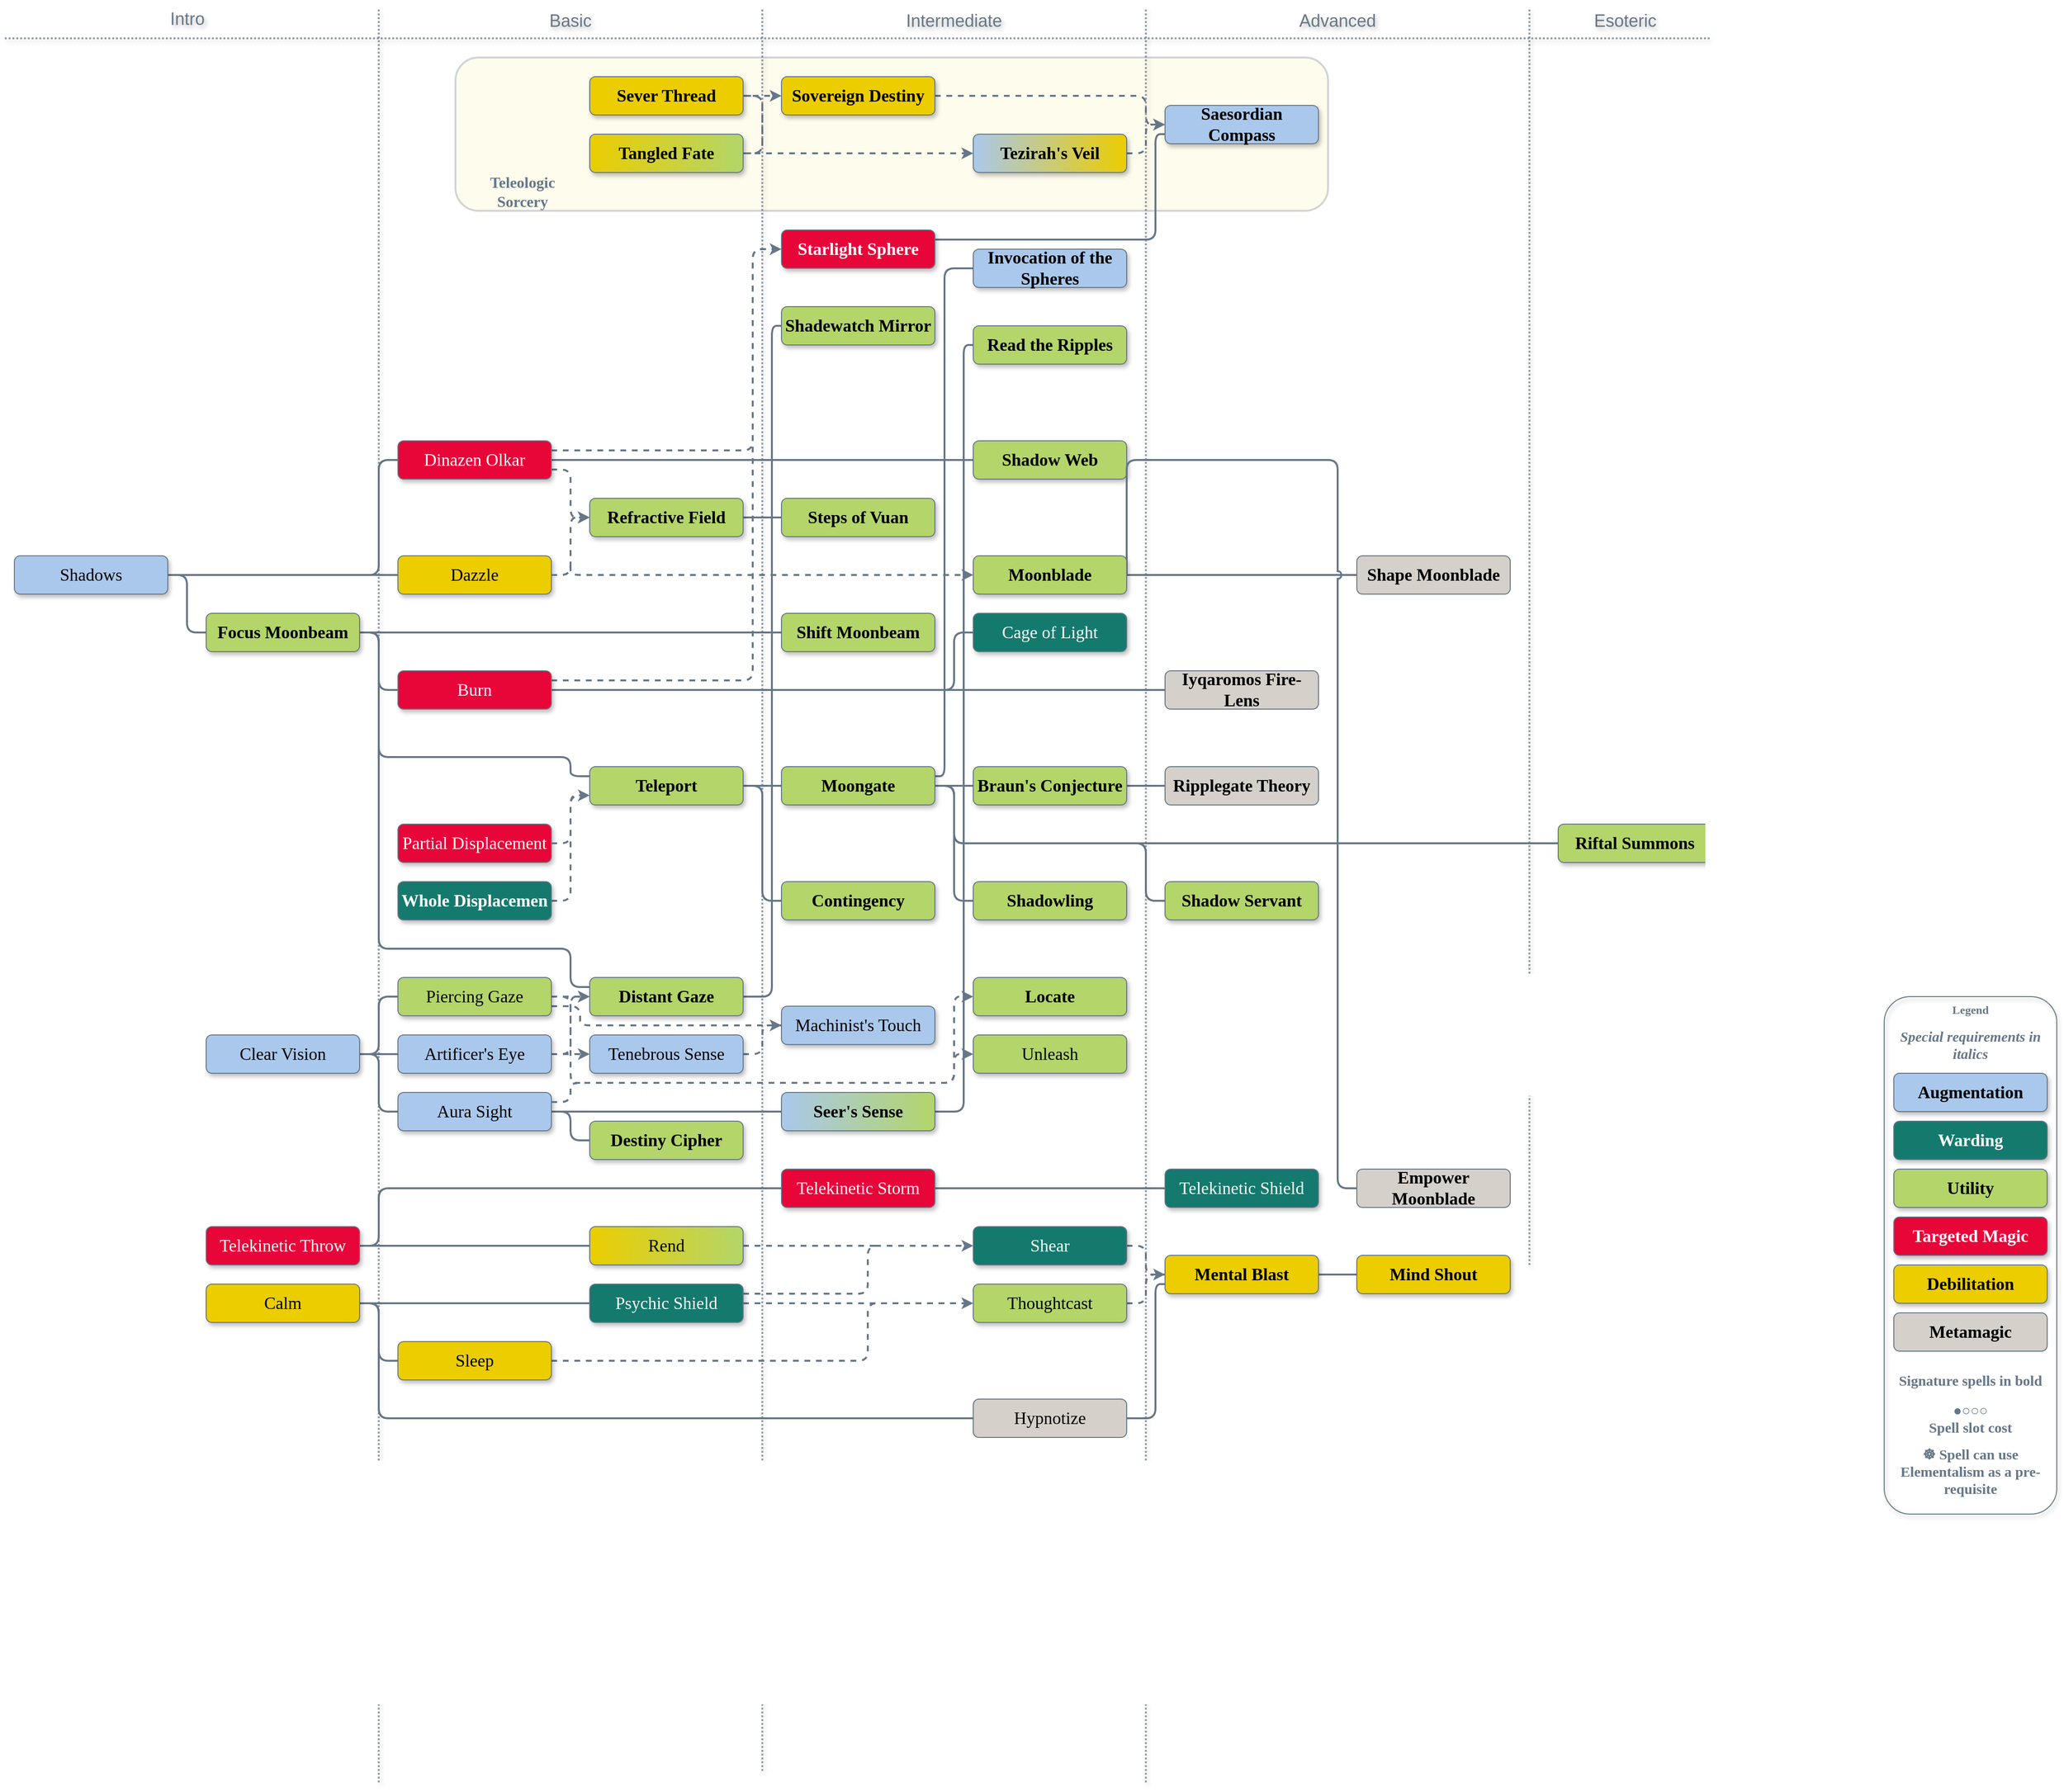 <mxfile version="26.0.2">
  <diagram name="Page-1" id="PuFN-wMOv0jWiG4jprAx">
    <mxGraphModel dx="1775" dy="1030" grid="1" gridSize="10" guides="1" tooltips="1" connect="1" arrows="1" fold="1" page="1" pageScale="1" pageWidth="1800" pageHeight="1340" background="none" math="0" shadow="0">
      <root>
        <mxCell id="0" />
        <mxCell id="DKlUDa0g7rmCu-vv5rfz-316" value="Spellbook borders" style="" parent="0" />
        <mxCell id="DKlUDa0g7rmCu-vv5rfz-317" value="" style="rounded=1;fontFamily=Helvetica;fontSize=11;fontColor=default;labelBackgroundColor=none;fillColor=#FCF4C4;strokeColor=#667788;opacity=30;glass=0;shadow=0;align=center;verticalAlign=middle;gradientColor=none;strokeWidth=2;" parent="DKlUDa0g7rmCu-vv5rfz-316" vertex="1">
          <mxGeometry x="480" y="60" width="910" height="160" as="geometry" />
        </mxCell>
        <mxCell id="ByqBd_FR368xJn7YFOeK-137" value="Teleologic&#xa;Sorcery" style="text;align=center;verticalAlign=middle;whiteSpace=wrap;rounded=0;fontStyle=1;fontSize=16;fontFamily=Georgia;fontColor=#667788;strokeColor=none;" parent="DKlUDa0g7rmCu-vv5rfz-316" vertex="1">
          <mxGeometry x="480" y="180" width="140" height="40" as="geometry" />
        </mxCell>
        <mxCell id="DKlUDa0g7rmCu-vv5rfz-14" value="Shapes and Lines" style="" parent="0" />
        <mxCell id="A4h3zCrJcsYcp54G7Gio-6" style="edgeStyle=orthogonalEdgeStyle;rounded=1;orthogonalLoop=1;jettySize=auto;html=1;exitX=1;exitY=0.5;exitDx=0;exitDy=0;entryX=0;entryY=0.5;entryDx=0;entryDy=0;strokeColor=#667788;strokeWidth=2;align=center;verticalAlign=middle;fontFamily=Helvetica;fontSize=11;fontColor=default;labelBackgroundColor=default;endArrow=classic;curved=0;dashed=1;" parent="DKlUDa0g7rmCu-vv5rfz-14" source="DKlUDa0g7rmCu-vv5rfz-31" target="A4h3zCrJcsYcp54G7Gio-2" edge="1">
          <mxGeometry relative="1" as="geometry" />
        </mxCell>
        <mxCell id="A4h3zCrJcsYcp54G7Gio-10" style="edgeStyle=orthogonalEdgeStyle;shape=connector;curved=0;rounded=1;orthogonalLoop=1;jettySize=auto;html=1;exitX=1;exitY=0.5;exitDx=0;exitDy=0;dashed=1;strokeColor=#667788;strokeWidth=2;align=center;verticalAlign=middle;fontFamily=Helvetica;fontSize=11;fontColor=default;labelBackgroundColor=default;endArrow=none;endFill=0;entryX=1;entryY=0.5;entryDx=0;entryDy=0;" parent="DKlUDa0g7rmCu-vv5rfz-14" source="DKlUDa0g7rmCu-vv5rfz-31" edge="1" target="A4h3zCrJcsYcp54G7Gio-1">
          <mxGeometry relative="1" as="geometry">
            <mxPoint x="710" y="100" as="targetPoint" />
            <Array as="points">
              <mxPoint x="800" y="160" />
              <mxPoint x="800" y="100" />
            </Array>
          </mxGeometry>
        </mxCell>
        <mxCell id="DKlUDa0g7rmCu-vv5rfz-31" value="Tangled Fate" style="rounded=1;strokeWidth=1;strokeColor=#667788;textShadow=0;labelBackgroundColor=none;whiteSpace=wrap;fontSize=18;fontFamily=Georgia;fillColor=#EBCD00;fontColor=#000000;shadow=1;glass=0;align=center;verticalAlign=middle;fontStyle=1;resizable=1;gradientColor=#B3D56A;gradientDirection=east;" parent="DKlUDa0g7rmCu-vv5rfz-14" vertex="1">
          <mxGeometry x="620" y="140" width="160" height="40" as="geometry" />
        </mxCell>
        <mxCell id="A4h3zCrJcsYcp54G7Gio-5" style="edgeStyle=orthogonalEdgeStyle;rounded=1;orthogonalLoop=1;jettySize=auto;html=1;exitX=1;exitY=0.5;exitDx=0;exitDy=0;entryX=0;entryY=0.5;entryDx=0;entryDy=0;strokeWidth=2;strokeColor=#667788;curved=0;dashed=1;" parent="DKlUDa0g7rmCu-vv5rfz-14" edge="1" source="A4h3zCrJcsYcp54G7Gio-1">
          <mxGeometry relative="1" as="geometry">
            <mxPoint x="580" y="100" as="sourcePoint" />
            <mxPoint x="820" y="100" as="targetPoint" />
            <Array as="points">
              <mxPoint x="750" y="100" />
              <mxPoint x="750" y="100" />
            </Array>
          </mxGeometry>
        </mxCell>
        <mxCell id="A4h3zCrJcsYcp54G7Gio-9" style="edgeStyle=orthogonalEdgeStyle;shape=connector;curved=0;rounded=1;orthogonalLoop=1;jettySize=auto;html=1;exitX=1;exitY=0.5;exitDx=0;exitDy=0;dashed=1;strokeColor=#667788;strokeWidth=2;align=center;verticalAlign=middle;fontFamily=Helvetica;fontSize=11;fontColor=default;labelBackgroundColor=default;endArrow=none;endFill=0;entryX=1;entryY=0.5;entryDx=0;entryDy=0;" parent="DKlUDa0g7rmCu-vv5rfz-14" source="A4h3zCrJcsYcp54G7Gio-1" edge="1" target="DKlUDa0g7rmCu-vv5rfz-31">
          <mxGeometry relative="1" as="geometry">
            <mxPoint x="710" y="160" as="targetPoint" />
            <Array as="points">
              <mxPoint x="800" y="100" />
              <mxPoint x="800" y="160" />
            </Array>
          </mxGeometry>
        </mxCell>
        <mxCell id="A4h3zCrJcsYcp54G7Gio-8" style="edgeStyle=orthogonalEdgeStyle;shape=connector;curved=0;rounded=1;orthogonalLoop=1;jettySize=auto;html=1;exitX=1;exitY=0.5;exitDx=0;exitDy=0;entryX=0;entryY=0.5;entryDx=0;entryDy=0;dashed=1;strokeColor=#667788;strokeWidth=2;align=center;verticalAlign=middle;fontFamily=Helvetica;fontSize=11;fontColor=default;labelBackgroundColor=default;endArrow=classic;" parent="DKlUDa0g7rmCu-vv5rfz-14" source="A4h3zCrJcsYcp54G7Gio-2" target="A4h3zCrJcsYcp54G7Gio-4" edge="1">
          <mxGeometry relative="1" as="geometry" />
        </mxCell>
        <mxCell id="A4h3zCrJcsYcp54G7Gio-2" value="Tezirah&#39;s Veil" style="rounded=1;strokeWidth=1;strokeColor=#667788;textShadow=0;labelBackgroundColor=none;whiteSpace=wrap;fontSize=18;fontFamily=Georgia;fillColor=#AAC8EB;fontColor=#000000;shadow=1;glass=0;align=center;verticalAlign=middle;fontStyle=1;resizable=1;gradientColor=#EBCD00;gradientDirection=east;" parent="DKlUDa0g7rmCu-vv5rfz-14" vertex="1">
          <mxGeometry x="1020" y="140" width="160" height="40" as="geometry" />
        </mxCell>
        <mxCell id="eY5dnLTpbY4zrGF3gSu3-115" style="edgeStyle=orthogonalEdgeStyle;shape=connector;curved=0;rounded=1;orthogonalLoop=1;jettySize=auto;html=1;exitX=1;exitY=0.5;exitDx=0;exitDy=0;entryX=0;entryY=0.5;entryDx=0;entryDy=0;strokeColor=#667788;strokeWidth=2;align=center;verticalAlign=middle;fontFamily=Helvetica;fontSize=11;fontColor=default;labelBackgroundColor=default;endArrow=none;endFill=0;" edge="1" parent="DKlUDa0g7rmCu-vv5rfz-14" source="A4h3zCrJcsYcp54G7Gio-3" target="eY5dnLTpbY4zrGF3gSu3-48">
          <mxGeometry relative="1" as="geometry" />
        </mxCell>
        <mxCell id="A4h3zCrJcsYcp54G7Gio-3" value="Mental Blast" style="rounded=1;strokeWidth=1;strokeColor=#667788;textShadow=0;labelBackgroundColor=none;whiteSpace=wrap;fontSize=18;fontFamily=Georgia;fillColor=#EBCD00;fontColor=#000000;shadow=1;glass=0;align=center;verticalAlign=middle;fontStyle=1;resizable=1;" parent="DKlUDa0g7rmCu-vv5rfz-14" vertex="1">
          <mxGeometry x="1220" y="1310" width="160" height="40" as="geometry" />
        </mxCell>
        <mxCell id="A4h3zCrJcsYcp54G7Gio-4" value="Saesordian Compass" style="rounded=1;strokeWidth=1;strokeColor=#667788;textShadow=0;labelBackgroundColor=none;whiteSpace=wrap;fontSize=18;fontFamily=Georgia;fillColor=#AAC8EB;fontColor=#000000;shadow=1;glass=0;align=center;verticalAlign=middle;fontStyle=1;resizable=1;" parent="DKlUDa0g7rmCu-vv5rfz-14" vertex="1">
          <mxGeometry x="1220" y="110" width="160" height="40" as="geometry" />
        </mxCell>
        <mxCell id="eY5dnLTpbY4zrGF3gSu3-1" value="Read the Ripples" style="rounded=1;strokeWidth=1;strokeColor=#667788;textShadow=0;labelBackgroundColor=none;whiteSpace=wrap;fontSize=18;fontFamily=Georgia;fillColor=#B3D56A;fontColor=#000000;shadow=1;glass=0;align=center;verticalAlign=middle;fontStyle=1;resizable=1;gradientColor=none;gradientDirection=east;" vertex="1" parent="DKlUDa0g7rmCu-vv5rfz-14">
          <mxGeometry x="1020" y="340" width="160" height="40" as="geometry" />
        </mxCell>
        <mxCell id="eY5dnLTpbY4zrGF3gSu3-2" value="Invocation of the Spheres" style="rounded=1;strokeWidth=1;strokeColor=#667788;textShadow=0;labelBackgroundColor=none;whiteSpace=wrap;fontSize=18;fontFamily=Georgia;fillColor=#AAC8EB;fontColor=#000000;shadow=1;glass=0;align=center;verticalAlign=middle;fontStyle=1;resizable=1;" vertex="1" parent="DKlUDa0g7rmCu-vv5rfz-14">
          <mxGeometry x="1020" y="260" width="160" height="40" as="geometry" />
        </mxCell>
        <mxCell id="eY5dnLTpbY4zrGF3gSu3-123" style="edgeStyle=orthogonalEdgeStyle;shape=connector;curved=0;rounded=1;orthogonalLoop=1;jettySize=auto;html=1;exitX=1;exitY=0.25;exitDx=0;exitDy=0;entryX=0;entryY=0.75;entryDx=0;entryDy=0;strokeColor=#667788;strokeWidth=2;align=center;verticalAlign=middle;fontFamily=Helvetica;fontSize=11;fontColor=default;labelBackgroundColor=default;endArrow=none;endFill=0;" edge="1" parent="DKlUDa0g7rmCu-vv5rfz-14" source="eY5dnLTpbY4zrGF3gSu3-3" target="A4h3zCrJcsYcp54G7Gio-4">
          <mxGeometry relative="1" as="geometry">
            <Array as="points">
              <mxPoint x="1210" y="250" />
              <mxPoint x="1210" y="140" />
            </Array>
          </mxGeometry>
        </mxCell>
        <mxCell id="eY5dnLTpbY4zrGF3gSu3-3" value="Starlight Sphere" style="rounded=1;strokeWidth=1;strokeColor=#667788;textShadow=0;labelBackgroundColor=none;whiteSpace=wrap;fontSize=18;fontFamily=Georgia;fillColor=#E80538;fontColor=#FFFFFF;shadow=1;glass=0;align=center;verticalAlign=middle;fontStyle=1;resizable=1;gradientColor=none;gradientDirection=east;" vertex="1" parent="DKlUDa0g7rmCu-vv5rfz-14">
          <mxGeometry x="820" y="240" width="160" height="40" as="geometry" />
        </mxCell>
        <mxCell id="eY5dnLTpbY4zrGF3gSu3-4" value="Shadewatch Mirror" style="rounded=1;strokeWidth=1;strokeColor=#667788;textShadow=0;labelBackgroundColor=none;whiteSpace=wrap;fontSize=18;fontFamily=Georgia;fillColor=#B3D56A;fontColor=#000000;shadow=1;glass=0;align=center;verticalAlign=middle;fontStyle=1;resizable=1;" vertex="1" parent="DKlUDa0g7rmCu-vv5rfz-14">
          <mxGeometry x="820" y="320" width="160" height="40" as="geometry" />
        </mxCell>
        <mxCell id="eY5dnLTpbY4zrGF3gSu3-54" style="edgeStyle=orthogonalEdgeStyle;rounded=1;orthogonalLoop=1;jettySize=auto;html=1;exitX=1;exitY=0.5;exitDx=0;exitDy=0;entryX=0;entryY=0.5;entryDx=0;entryDy=0;endArrow=none;endFill=0;curved=0;strokeWidth=2;strokeColor=#667788;" edge="1" parent="DKlUDa0g7rmCu-vv5rfz-14" source="eY5dnLTpbY4zrGF3gSu3-6" target="eY5dnLTpbY4zrGF3gSu3-7">
          <mxGeometry relative="1" as="geometry" />
        </mxCell>
        <mxCell id="eY5dnLTpbY4zrGF3gSu3-55" style="edgeStyle=orthogonalEdgeStyle;shape=connector;curved=0;rounded=1;orthogonalLoop=1;jettySize=auto;html=1;exitX=1;exitY=0.5;exitDx=0;exitDy=0;entryX=0;entryY=0.5;entryDx=0;entryDy=0;strokeColor=#667788;strokeWidth=2;align=center;verticalAlign=middle;fontFamily=Helvetica;fontSize=11;fontColor=default;labelBackgroundColor=default;endArrow=none;endFill=0;" edge="1" parent="DKlUDa0g7rmCu-vv5rfz-14" source="eY5dnLTpbY4zrGF3gSu3-6" target="eY5dnLTpbY4zrGF3gSu3-8">
          <mxGeometry relative="1" as="geometry">
            <Array as="points">
              <mxPoint x="400" y="600" />
              <mxPoint x="400" y="480" />
            </Array>
          </mxGeometry>
        </mxCell>
        <mxCell id="eY5dnLTpbY4zrGF3gSu3-57" style="edgeStyle=orthogonalEdgeStyle;shape=connector;curved=0;rounded=1;orthogonalLoop=1;jettySize=auto;html=1;exitX=1;exitY=0.5;exitDx=0;exitDy=0;entryX=0;entryY=0.5;entryDx=0;entryDy=0;strokeColor=#667788;strokeWidth=2;align=center;verticalAlign=middle;fontFamily=Helvetica;fontSize=11;fontColor=default;labelBackgroundColor=default;endArrow=none;endFill=0;" edge="1" parent="DKlUDa0g7rmCu-vv5rfz-14" source="eY5dnLTpbY4zrGF3gSu3-6" target="eY5dnLTpbY4zrGF3gSu3-10">
          <mxGeometry relative="1" as="geometry">
            <Array as="points">
              <mxPoint x="400" y="600" />
              <mxPoint x="400" y="600" />
            </Array>
          </mxGeometry>
        </mxCell>
        <mxCell id="eY5dnLTpbY4zrGF3gSu3-6" value="Shadows" style="rounded=1;strokeWidth=1;strokeColor=#667788;textShadow=0;labelBackgroundColor=none;whiteSpace=wrap;fontSize=18;fontFamily=Georgia;fillColor=#AAC8EB;fontColor=#000000;shadow=1;glass=0;align=center;verticalAlign=middle;fontStyle=0;resizable=1;" vertex="1" parent="DKlUDa0g7rmCu-vv5rfz-14">
          <mxGeometry x="20" y="580" width="160" height="40" as="geometry" />
        </mxCell>
        <mxCell id="eY5dnLTpbY4zrGF3gSu3-56" style="edgeStyle=orthogonalEdgeStyle;shape=connector;curved=0;rounded=1;orthogonalLoop=1;jettySize=auto;html=1;exitX=1;exitY=0.5;exitDx=0;exitDy=0;entryX=0;entryY=0.5;entryDx=0;entryDy=0;strokeColor=#667788;strokeWidth=2;align=center;verticalAlign=middle;fontFamily=Helvetica;fontSize=11;fontColor=default;labelBackgroundColor=default;endArrow=none;endFill=0;" edge="1" parent="DKlUDa0g7rmCu-vv5rfz-14" source="eY5dnLTpbY4zrGF3gSu3-7" target="eY5dnLTpbY4zrGF3gSu3-9">
          <mxGeometry relative="1" as="geometry" />
        </mxCell>
        <mxCell id="eY5dnLTpbY4zrGF3gSu3-63" style="edgeStyle=orthogonalEdgeStyle;shape=connector;curved=0;rounded=1;orthogonalLoop=1;jettySize=auto;html=1;exitX=1;exitY=0.5;exitDx=0;exitDy=0;entryX=0;entryY=0.5;entryDx=0;entryDy=0;strokeColor=#667788;strokeWidth=2;align=center;verticalAlign=middle;fontFamily=Helvetica;fontSize=11;fontColor=default;labelBackgroundColor=default;endArrow=none;endFill=0;" edge="1" parent="DKlUDa0g7rmCu-vv5rfz-14" source="eY5dnLTpbY4zrGF3gSu3-7" target="eY5dnLTpbY4zrGF3gSu3-14">
          <mxGeometry relative="1" as="geometry">
            <Array as="points">
              <mxPoint x="390" y="660" />
              <mxPoint x="390" y="660" />
            </Array>
          </mxGeometry>
        </mxCell>
        <mxCell id="eY5dnLTpbY4zrGF3gSu3-71" style="edgeStyle=orthogonalEdgeStyle;shape=connector;curved=0;rounded=1;orthogonalLoop=1;jettySize=auto;html=1;exitX=1;exitY=0.5;exitDx=0;exitDy=0;entryX=0;entryY=0.25;entryDx=0;entryDy=0;strokeColor=#667788;strokeWidth=2;align=center;verticalAlign=middle;fontFamily=Helvetica;fontSize=11;fontColor=default;labelBackgroundColor=default;endArrow=none;endFill=0;" edge="1" parent="DKlUDa0g7rmCu-vv5rfz-14" source="eY5dnLTpbY4zrGF3gSu3-7" target="eY5dnLTpbY4zrGF3gSu3-20">
          <mxGeometry relative="1" as="geometry">
            <Array as="points">
              <mxPoint x="400" y="660" />
              <mxPoint x="400" y="790" />
              <mxPoint x="600" y="790" />
              <mxPoint x="600" y="810" />
            </Array>
          </mxGeometry>
        </mxCell>
        <mxCell id="eY5dnLTpbY4zrGF3gSu3-88" style="edgeStyle=orthogonalEdgeStyle;shape=connector;curved=0;rounded=1;orthogonalLoop=1;jettySize=auto;html=1;exitX=1;exitY=0.5;exitDx=0;exitDy=0;entryX=0;entryY=0.25;entryDx=0;entryDy=0;strokeColor=#667788;strokeWidth=2;align=center;verticalAlign=middle;fontFamily=Helvetica;fontSize=11;fontColor=default;labelBackgroundColor=default;endArrow=none;endFill=0;" edge="1" parent="DKlUDa0g7rmCu-vv5rfz-14" source="eY5dnLTpbY4zrGF3gSu3-7" target="eY5dnLTpbY4zrGF3gSu3-35">
          <mxGeometry relative="1" as="geometry">
            <Array as="points">
              <mxPoint x="400" y="660" />
              <mxPoint x="400" y="990" />
              <mxPoint x="600" y="990" />
              <mxPoint x="600" y="1030" />
            </Array>
          </mxGeometry>
        </mxCell>
        <mxCell id="eY5dnLTpbY4zrGF3gSu3-7" value="Focus Moonbeam" style="rounded=1;strokeWidth=1;strokeColor=#667788;textShadow=0;labelBackgroundColor=none;whiteSpace=wrap;fontSize=18;fontFamily=Georgia;fillColor=#B3D56A;fontColor=#000000;shadow=1;glass=0;align=center;verticalAlign=middle;fontStyle=1;resizable=1;" vertex="1" parent="DKlUDa0g7rmCu-vv5rfz-14">
          <mxGeometry x="220" y="640" width="160" height="40" as="geometry" />
        </mxCell>
        <mxCell id="eY5dnLTpbY4zrGF3gSu3-58" style="edgeStyle=orthogonalEdgeStyle;shape=connector;curved=0;rounded=1;orthogonalLoop=1;jettySize=auto;html=1;exitX=1;exitY=0.75;exitDx=0;exitDy=0;entryX=0;entryY=0.5;entryDx=0;entryDy=0;strokeColor=#667788;strokeWidth=2;align=center;verticalAlign=middle;fontFamily=Helvetica;fontSize=11;fontColor=default;labelBackgroundColor=default;endArrow=classic;endFill=1;dashed=1;" edge="1" parent="DKlUDa0g7rmCu-vv5rfz-14" source="eY5dnLTpbY4zrGF3gSu3-8" target="eY5dnLTpbY4zrGF3gSu3-11">
          <mxGeometry relative="1" as="geometry" />
        </mxCell>
        <mxCell id="eY5dnLTpbY4zrGF3gSu3-61" style="edgeStyle=orthogonalEdgeStyle;shape=connector;curved=0;rounded=1;orthogonalLoop=1;jettySize=auto;html=1;entryX=0;entryY=0.5;entryDx=0;entryDy=0;strokeColor=#667788;strokeWidth=2;align=center;verticalAlign=middle;fontFamily=Helvetica;fontSize=11;fontColor=default;labelBackgroundColor=default;endArrow=classic;endFill=1;dashed=1;" edge="1" parent="DKlUDa0g7rmCu-vv5rfz-14" target="eY5dnLTpbY4zrGF3gSu3-15">
          <mxGeometry relative="1" as="geometry">
            <mxPoint x="600" y="590" as="sourcePoint" />
            <Array as="points">
              <mxPoint x="600" y="600" />
            </Array>
          </mxGeometry>
        </mxCell>
        <mxCell id="eY5dnLTpbY4zrGF3gSu3-67" style="edgeStyle=orthogonalEdgeStyle;shape=connector;curved=0;rounded=1;orthogonalLoop=1;jettySize=auto;html=1;exitX=1;exitY=0.5;exitDx=0;exitDy=0;entryX=0;entryY=0.5;entryDx=0;entryDy=0;strokeColor=#667788;strokeWidth=2;align=center;verticalAlign=middle;fontFamily=Helvetica;fontSize=11;fontColor=default;labelBackgroundColor=default;endArrow=none;endFill=0;" edge="1" parent="DKlUDa0g7rmCu-vv5rfz-14" source="eY5dnLTpbY4zrGF3gSu3-8" target="eY5dnLTpbY4zrGF3gSu3-13">
          <mxGeometry relative="1" as="geometry" />
        </mxCell>
        <mxCell id="eY5dnLTpbY4zrGF3gSu3-121" style="edgeStyle=orthogonalEdgeStyle;shape=connector;curved=0;rounded=1;orthogonalLoop=1;jettySize=auto;html=1;exitX=1;exitY=0.25;exitDx=0;exitDy=0;entryX=0;entryY=0.5;entryDx=0;entryDy=0;strokeColor=#667788;strokeWidth=2;align=center;verticalAlign=middle;fontFamily=Helvetica;fontSize=11;fontColor=default;labelBackgroundColor=default;endArrow=none;endFill=0;dashed=1;" edge="1" parent="DKlUDa0g7rmCu-vv5rfz-14" source="eY5dnLTpbY4zrGF3gSu3-8" target="eY5dnLTpbY4zrGF3gSu3-3">
          <mxGeometry relative="1" as="geometry">
            <Array as="points">
              <mxPoint x="790" y="470" />
              <mxPoint x="790" y="260" />
            </Array>
          </mxGeometry>
        </mxCell>
        <mxCell id="eY5dnLTpbY4zrGF3gSu3-8" value="Dinazen Olkar" style="rounded=1;strokeWidth=1;strokeColor=#667788;textShadow=0;labelBackgroundColor=none;whiteSpace=wrap;fontSize=18;fontFamily=Georgia;fillColor=#E80538;fontColor=#FFFFFF;shadow=1;glass=0;align=center;verticalAlign=middle;fontStyle=0;resizable=1;gradientColor=none;gradientDirection=east;" vertex="1" parent="DKlUDa0g7rmCu-vv5rfz-14">
          <mxGeometry x="420" y="460" width="160" height="40" as="geometry" />
        </mxCell>
        <mxCell id="eY5dnLTpbY4zrGF3gSu3-69" style="edgeStyle=orthogonalEdgeStyle;shape=connector;curved=0;rounded=1;orthogonalLoop=1;jettySize=auto;html=1;exitX=1;exitY=0.5;exitDx=0;exitDy=0;entryX=0;entryY=0.5;entryDx=0;entryDy=0;strokeColor=#667788;strokeWidth=2;align=center;verticalAlign=middle;fontFamily=Helvetica;fontSize=11;fontColor=default;labelBackgroundColor=default;endArrow=none;endFill=0;" edge="1" parent="DKlUDa0g7rmCu-vv5rfz-14" source="eY5dnLTpbY4zrGF3gSu3-9" target="eY5dnLTpbY4zrGF3gSu3-17">
          <mxGeometry relative="1" as="geometry" />
        </mxCell>
        <mxCell id="eY5dnLTpbY4zrGF3gSu3-70" style="edgeStyle=orthogonalEdgeStyle;shape=connector;curved=0;rounded=1;orthogonalLoop=1;jettySize=auto;html=1;exitX=1;exitY=0.5;exitDx=0;exitDy=0;entryX=0;entryY=0.5;entryDx=0;entryDy=0;strokeColor=#667788;strokeWidth=2;align=center;verticalAlign=middle;fontFamily=Helvetica;fontSize=11;fontColor=default;labelBackgroundColor=default;endArrow=none;endFill=0;" edge="1" parent="DKlUDa0g7rmCu-vv5rfz-14" source="eY5dnLTpbY4zrGF3gSu3-9" target="eY5dnLTpbY4zrGF3gSu3-12">
          <mxGeometry relative="1" as="geometry">
            <Array as="points">
              <mxPoint x="1000" y="720" />
              <mxPoint x="1000" y="660" />
            </Array>
          </mxGeometry>
        </mxCell>
        <mxCell id="eY5dnLTpbY4zrGF3gSu3-120" style="edgeStyle=orthogonalEdgeStyle;shape=connector;curved=0;rounded=1;orthogonalLoop=1;jettySize=auto;html=1;exitX=1;exitY=0.25;exitDx=0;exitDy=0;entryX=0;entryY=0.5;entryDx=0;entryDy=0;strokeColor=#667788;strokeWidth=2;align=center;verticalAlign=middle;fontFamily=Helvetica;fontSize=11;fontColor=default;labelBackgroundColor=default;endArrow=classic;endFill=1;dashed=1;" edge="1" parent="DKlUDa0g7rmCu-vv5rfz-14" source="eY5dnLTpbY4zrGF3gSu3-9" target="eY5dnLTpbY4zrGF3gSu3-3">
          <mxGeometry relative="1" as="geometry">
            <Array as="points">
              <mxPoint x="790" y="710" />
              <mxPoint x="790" y="260" />
            </Array>
          </mxGeometry>
        </mxCell>
        <mxCell id="eY5dnLTpbY4zrGF3gSu3-9" value="Burn" style="rounded=1;strokeWidth=1;strokeColor=#667788;textShadow=0;labelBackgroundColor=none;whiteSpace=wrap;fontSize=18;fontFamily=Georgia;fillColor=#E80538;fontColor=#FFFFFF;shadow=1;glass=0;align=center;verticalAlign=middle;fontStyle=0;resizable=1;gradientColor=none;gradientDirection=east;" vertex="1" parent="DKlUDa0g7rmCu-vv5rfz-14">
          <mxGeometry x="420" y="700" width="160" height="40" as="geometry" />
        </mxCell>
        <mxCell id="eY5dnLTpbY4zrGF3gSu3-59" style="edgeStyle=orthogonalEdgeStyle;shape=connector;curved=0;rounded=1;orthogonalLoop=1;jettySize=auto;html=1;exitX=1;exitY=0.5;exitDx=0;exitDy=0;entryX=0;entryY=0.5;entryDx=0;entryDy=0;strokeColor=#667788;strokeWidth=2;align=center;verticalAlign=middle;fontFamily=Helvetica;fontSize=11;fontColor=default;labelBackgroundColor=default;endArrow=classic;endFill=1;dashed=1;" edge="1" parent="DKlUDa0g7rmCu-vv5rfz-14" source="eY5dnLTpbY4zrGF3gSu3-10" target="eY5dnLTpbY4zrGF3gSu3-11">
          <mxGeometry relative="1" as="geometry" />
        </mxCell>
        <mxCell id="eY5dnLTpbY4zrGF3gSu3-10" value="Dazzle" style="rounded=1;strokeWidth=1;strokeColor=#667788;textShadow=0;labelBackgroundColor=none;whiteSpace=wrap;fontSize=18;fontFamily=Georgia;fillColor=#EBCD00;fontColor=#000000;shadow=1;glass=0;align=center;verticalAlign=middle;fontStyle=0;resizable=1;" vertex="1" parent="DKlUDa0g7rmCu-vv5rfz-14">
          <mxGeometry x="420" y="580" width="160" height="40" as="geometry" />
        </mxCell>
        <mxCell id="eY5dnLTpbY4zrGF3gSu3-64" style="edgeStyle=orthogonalEdgeStyle;shape=connector;curved=0;rounded=1;orthogonalLoop=1;jettySize=auto;html=1;exitX=1;exitY=0.5;exitDx=0;exitDy=0;entryX=0;entryY=0.5;entryDx=0;entryDy=0;strokeColor=#667788;strokeWidth=2;align=center;verticalAlign=middle;fontFamily=Helvetica;fontSize=11;fontColor=default;labelBackgroundColor=default;endArrow=none;endFill=0;" edge="1" parent="DKlUDa0g7rmCu-vv5rfz-14" source="eY5dnLTpbY4zrGF3gSu3-11" target="eY5dnLTpbY4zrGF3gSu3-16">
          <mxGeometry relative="1" as="geometry" />
        </mxCell>
        <mxCell id="eY5dnLTpbY4zrGF3gSu3-11" value="Refractive Field" style="rounded=1;strokeWidth=1;strokeColor=#667788;textShadow=0;labelBackgroundColor=none;whiteSpace=wrap;fontSize=18;fontFamily=Georgia;fillColor=#B3D56A;fontColor=#000000;shadow=1;glass=0;align=center;verticalAlign=middle;fontStyle=1;resizable=1;" vertex="1" parent="DKlUDa0g7rmCu-vv5rfz-14">
          <mxGeometry x="620" y="520" width="160" height="40" as="geometry" />
        </mxCell>
        <mxCell id="eY5dnLTpbY4zrGF3gSu3-13" value="Shadow Web" style="rounded=1;strokeWidth=1;strokeColor=#667788;textShadow=0;labelBackgroundColor=none;whiteSpace=wrap;fontSize=18;fontFamily=Georgia;fillColor=#B3D56A;fontColor=#000000;shadow=1;glass=0;align=center;verticalAlign=middle;fontStyle=1;resizable=1;" vertex="1" parent="DKlUDa0g7rmCu-vv5rfz-14">
          <mxGeometry x="1020" y="460" width="160" height="40" as="geometry" />
        </mxCell>
        <mxCell id="eY5dnLTpbY4zrGF3gSu3-14" value="Shift Moonbeam" style="rounded=1;strokeWidth=1;strokeColor=#667788;textShadow=0;labelBackgroundColor=none;whiteSpace=wrap;fontSize=18;fontFamily=Georgia;fillColor=#B3D56A;fontColor=#000000;shadow=1;glass=0;align=center;verticalAlign=middle;fontStyle=1;resizable=1;" vertex="1" parent="DKlUDa0g7rmCu-vv5rfz-14">
          <mxGeometry x="820" y="640" width="160" height="40" as="geometry" />
        </mxCell>
        <mxCell id="eY5dnLTpbY4zrGF3gSu3-66" style="edgeStyle=orthogonalEdgeStyle;shape=connector;curved=0;rounded=1;orthogonalLoop=1;jettySize=auto;html=1;exitX=1;exitY=0.5;exitDx=0;exitDy=0;entryX=0;entryY=0.5;entryDx=0;entryDy=0;strokeColor=#667788;strokeWidth=2;align=center;verticalAlign=middle;fontFamily=Helvetica;fontSize=11;fontColor=default;labelBackgroundColor=default;endArrow=none;endFill=0;" edge="1" parent="DKlUDa0g7rmCu-vv5rfz-14" source="eY5dnLTpbY4zrGF3gSu3-15" target="eY5dnLTpbY4zrGF3gSu3-18">
          <mxGeometry relative="1" as="geometry" />
        </mxCell>
        <mxCell id="eY5dnLTpbY4zrGF3gSu3-108" style="edgeStyle=orthogonalEdgeStyle;shape=connector;curved=0;rounded=1;orthogonalLoop=1;jettySize=auto;html=1;exitX=1;exitY=0.5;exitDx=0;exitDy=0;entryX=0;entryY=0.5;entryDx=0;entryDy=0;strokeColor=#667788;strokeWidth=2;align=center;verticalAlign=middle;fontFamily=Helvetica;fontSize=11;fontColor=default;labelBackgroundColor=default;endArrow=none;endFill=0;jumpStyle=arc;" edge="1" parent="DKlUDa0g7rmCu-vv5rfz-14" source="eY5dnLTpbY4zrGF3gSu3-15" target="eY5dnLTpbY4zrGF3gSu3-106">
          <mxGeometry relative="1" as="geometry">
            <Array as="points">
              <mxPoint x="1400" y="480" />
              <mxPoint x="1400" y="1240" />
            </Array>
          </mxGeometry>
        </mxCell>
        <mxCell id="eY5dnLTpbY4zrGF3gSu3-15" value="Moonblade" style="rounded=1;strokeWidth=1;strokeColor=#667788;textShadow=0;labelBackgroundColor=none;whiteSpace=wrap;fontSize=18;fontFamily=Georgia;fillColor=#B3D56A;fontColor=#000000;shadow=1;glass=0;align=center;verticalAlign=middle;fontStyle=1;resizable=1;" vertex="1" parent="DKlUDa0g7rmCu-vv5rfz-14">
          <mxGeometry x="1020" y="580" width="160" height="40" as="geometry" />
        </mxCell>
        <mxCell id="eY5dnLTpbY4zrGF3gSu3-16" value="Steps of Vuan" style="rounded=1;strokeWidth=1;strokeColor=#667788;textShadow=0;labelBackgroundColor=none;whiteSpace=wrap;fontSize=18;fontFamily=Georgia;fillColor=#B3D56A;fontColor=#000000;shadow=1;glass=0;align=center;verticalAlign=middle;fontStyle=1;resizable=1;" vertex="1" parent="DKlUDa0g7rmCu-vv5rfz-14">
          <mxGeometry x="820" y="520" width="160" height="40" as="geometry" />
        </mxCell>
        <mxCell id="eY5dnLTpbY4zrGF3gSu3-17" value="Iyqaromos Fire-Lens" style="rounded=1;whiteSpace=wrap;fillColor=#D5D0CA;labelBackgroundColor=none;movable=1;resizable=1;rotatable=1;deletable=1;editable=1;locked=0;connectable=1;container=0;fontFamily=Georgia;fontSize=18;strokeColor=#667788;shadow=0;glass=0;strokeWidth=1;align=center;fontStyle=1;verticalAlign=middle;fontColor=#000000;textShadow=0;" vertex="1" parent="DKlUDa0g7rmCu-vv5rfz-14">
          <mxGeometry x="1220" y="700" width="160" height="40" as="geometry" />
        </mxCell>
        <mxCell id="eY5dnLTpbY4zrGF3gSu3-18" value="Shape Moonblade" style="rounded=1;whiteSpace=wrap;fillColor=#D5D0CA;labelBackgroundColor=none;movable=1;resizable=1;rotatable=1;deletable=1;editable=1;locked=0;connectable=1;container=0;fontFamily=Georgia;fontSize=18;strokeColor=#667788;shadow=0;glass=0;strokeWidth=1;align=center;fontStyle=1;verticalAlign=middle;fontColor=#000000;textShadow=0;" vertex="1" parent="DKlUDa0g7rmCu-vv5rfz-14">
          <mxGeometry x="1420" y="580" width="160" height="40" as="geometry" />
        </mxCell>
        <mxCell id="eY5dnLTpbY4zrGF3gSu3-19" value="Partial Displacement" style="rounded=1;strokeWidth=1;strokeColor=#667788;textShadow=0;labelBackgroundColor=none;whiteSpace=wrap;fontSize=18;fontFamily=Georgia;fillColor=#E80538;fontColor=#FFFFFF;shadow=1;glass=0;align=center;verticalAlign=middle;fontStyle=0;resizable=1;gradientColor=none;gradientDirection=east;" vertex="1" parent="DKlUDa0g7rmCu-vv5rfz-14">
          <mxGeometry x="420" y="860" width="160" height="40" as="geometry" />
        </mxCell>
        <mxCell id="eY5dnLTpbY4zrGF3gSu3-75" style="edgeStyle=orthogonalEdgeStyle;shape=connector;curved=0;rounded=1;orthogonalLoop=1;jettySize=auto;html=1;exitX=1;exitY=0.5;exitDx=0;exitDy=0;entryX=0;entryY=0.5;entryDx=0;entryDy=0;strokeColor=#667788;strokeWidth=2;align=center;verticalAlign=middle;fontFamily=Helvetica;fontSize=11;fontColor=default;labelBackgroundColor=default;endArrow=none;endFill=0;" edge="1" parent="DKlUDa0g7rmCu-vv5rfz-14" source="eY5dnLTpbY4zrGF3gSu3-20" target="eY5dnLTpbY4zrGF3gSu3-23">
          <mxGeometry relative="1" as="geometry" />
        </mxCell>
        <mxCell id="eY5dnLTpbY4zrGF3gSu3-76" style="edgeStyle=orthogonalEdgeStyle;shape=connector;curved=0;rounded=1;orthogonalLoop=1;jettySize=auto;html=1;exitX=1;exitY=0.5;exitDx=0;exitDy=0;entryX=0;entryY=0.5;entryDx=0;entryDy=0;strokeColor=#667788;strokeWidth=2;align=center;verticalAlign=middle;fontFamily=Helvetica;fontSize=11;fontColor=default;labelBackgroundColor=default;endArrow=none;endFill=0;" edge="1" parent="DKlUDa0g7rmCu-vv5rfz-14" source="eY5dnLTpbY4zrGF3gSu3-20" target="eY5dnLTpbY4zrGF3gSu3-24">
          <mxGeometry relative="1" as="geometry" />
        </mxCell>
        <mxCell id="eY5dnLTpbY4zrGF3gSu3-20" value="Teleport" style="rounded=1;strokeWidth=1;strokeColor=#667788;textShadow=0;labelBackgroundColor=none;whiteSpace=wrap;fontSize=18;fontFamily=Georgia;fillColor=#B3D56A;fontColor=#000000;shadow=1;glass=0;align=center;verticalAlign=middle;fontStyle=1;resizable=1;" vertex="1" parent="DKlUDa0g7rmCu-vv5rfz-14">
          <mxGeometry x="620" y="800" width="160" height="40" as="geometry" />
        </mxCell>
        <mxCell id="eY5dnLTpbY4zrGF3gSu3-74" style="edgeStyle=orthogonalEdgeStyle;shape=connector;curved=0;rounded=1;orthogonalLoop=1;jettySize=auto;html=1;exitX=1;exitY=0.5;exitDx=0;exitDy=0;entryX=0;entryY=0.75;entryDx=0;entryDy=0;strokeColor=#667788;strokeWidth=2;align=center;verticalAlign=middle;fontFamily=Helvetica;fontSize=11;fontColor=default;labelBackgroundColor=default;endArrow=none;endFill=0;dashed=1;" edge="1" parent="DKlUDa0g7rmCu-vv5rfz-14" source="eY5dnLTpbY4zrGF3gSu3-21" target="eY5dnLTpbY4zrGF3gSu3-20">
          <mxGeometry relative="1" as="geometry" />
        </mxCell>
        <mxCell id="eY5dnLTpbY4zrGF3gSu3-21" value="Whole Displacemen" style="rounded=1;whiteSpace=wrap;fillColor=#147A6D;labelBackgroundColor=none;movable=1;resizable=1;rotatable=1;deletable=1;editable=1;locked=0;connectable=1;container=0;fontFamily=Georgia;fontSize=18;strokeColor=#667788;shadow=1;glass=0;strokeWidth=1;align=center;fontStyle=1;verticalAlign=middle;fontColor=#FFFFFF;textShadow=0;" vertex="1" parent="DKlUDa0g7rmCu-vv5rfz-14">
          <mxGeometry x="420" y="920" width="160" height="40" as="geometry" />
        </mxCell>
        <mxCell id="eY5dnLTpbY4zrGF3gSu3-80" style="edgeStyle=orthogonalEdgeStyle;shape=connector;curved=0;rounded=1;orthogonalLoop=1;jettySize=auto;html=1;exitX=1;exitY=0.5;exitDx=0;exitDy=0;entryX=0;entryY=0.5;entryDx=0;entryDy=0;strokeColor=#667788;strokeWidth=2;align=center;verticalAlign=middle;fontFamily=Helvetica;fontSize=11;fontColor=default;labelBackgroundColor=default;endArrow=none;endFill=0;" edge="1" parent="DKlUDa0g7rmCu-vv5rfz-14" source="eY5dnLTpbY4zrGF3gSu3-22" target="eY5dnLTpbY4zrGF3gSu3-29">
          <mxGeometry relative="1" as="geometry" />
        </mxCell>
        <mxCell id="eY5dnLTpbY4zrGF3gSu3-22" value="Braun&#39;s Conjecture" style="rounded=1;strokeWidth=1;strokeColor=#667788;textShadow=0;labelBackgroundColor=none;whiteSpace=wrap;fontSize=18;fontFamily=Georgia;fillColor=#B3D56A;fontColor=#000000;shadow=1;glass=0;align=center;verticalAlign=middle;fontStyle=1;resizable=1;" vertex="1" parent="DKlUDa0g7rmCu-vv5rfz-14">
          <mxGeometry x="1020" y="800" width="160" height="40" as="geometry" />
        </mxCell>
        <mxCell id="eY5dnLTpbY4zrGF3gSu3-78" style="edgeStyle=orthogonalEdgeStyle;shape=connector;curved=0;rounded=1;orthogonalLoop=1;jettySize=auto;html=1;exitX=1;exitY=0.5;exitDx=0;exitDy=0;entryX=0;entryY=0.5;entryDx=0;entryDy=0;strokeColor=#667788;strokeWidth=2;align=center;verticalAlign=middle;fontFamily=Helvetica;fontSize=11;fontColor=default;labelBackgroundColor=default;endArrow=none;endFill=0;" edge="1" parent="DKlUDa0g7rmCu-vv5rfz-14" source="eY5dnLTpbY4zrGF3gSu3-23" target="eY5dnLTpbY4zrGF3gSu3-22">
          <mxGeometry relative="1" as="geometry" />
        </mxCell>
        <mxCell id="eY5dnLTpbY4zrGF3gSu3-79" style="edgeStyle=orthogonalEdgeStyle;shape=connector;curved=0;rounded=1;orthogonalLoop=1;jettySize=auto;html=1;exitX=1;exitY=0.5;exitDx=0;exitDy=0;entryX=0;entryY=0.5;entryDx=0;entryDy=0;strokeColor=#667788;strokeWidth=2;align=center;verticalAlign=middle;fontFamily=Helvetica;fontSize=11;fontColor=default;labelBackgroundColor=default;endArrow=none;endFill=0;" edge="1" parent="DKlUDa0g7rmCu-vv5rfz-14" source="eY5dnLTpbY4zrGF3gSu3-23" target="eY5dnLTpbY4zrGF3gSu3-25">
          <mxGeometry relative="1" as="geometry" />
        </mxCell>
        <mxCell id="eY5dnLTpbY4zrGF3gSu3-81" style="edgeStyle=orthogonalEdgeStyle;shape=connector;curved=0;rounded=1;orthogonalLoop=1;jettySize=auto;html=1;exitX=1;exitY=0.5;exitDx=0;exitDy=0;entryX=0;entryY=0.5;entryDx=0;entryDy=0;strokeColor=#667788;strokeWidth=2;align=center;verticalAlign=middle;fontFamily=Helvetica;fontSize=11;fontColor=default;labelBackgroundColor=default;endArrow=none;endFill=0;" edge="1" parent="DKlUDa0g7rmCu-vv5rfz-14" source="eY5dnLTpbY4zrGF3gSu3-23" target="eY5dnLTpbY4zrGF3gSu3-26">
          <mxGeometry relative="1" as="geometry">
            <Array as="points">
              <mxPoint x="1000" y="820" />
              <mxPoint x="1000" y="880" />
              <mxPoint x="1200" y="880" />
              <mxPoint x="1200" y="940" />
            </Array>
          </mxGeometry>
        </mxCell>
        <mxCell id="eY5dnLTpbY4zrGF3gSu3-82" style="edgeStyle=orthogonalEdgeStyle;shape=connector;curved=0;rounded=1;orthogonalLoop=1;jettySize=auto;html=1;exitX=1;exitY=0.5;exitDx=0;exitDy=0;entryX=0;entryY=0.5;entryDx=0;entryDy=0;strokeColor=#667788;strokeWidth=2;align=center;verticalAlign=middle;fontFamily=Helvetica;fontSize=11;fontColor=default;labelBackgroundColor=default;endArrow=none;endFill=0;" edge="1" parent="DKlUDa0g7rmCu-vv5rfz-14" source="eY5dnLTpbY4zrGF3gSu3-23" target="eY5dnLTpbY4zrGF3gSu3-28">
          <mxGeometry relative="1" as="geometry">
            <Array as="points">
              <mxPoint x="1000" y="820" />
              <mxPoint x="1000" y="880" />
            </Array>
          </mxGeometry>
        </mxCell>
        <mxCell id="eY5dnLTpbY4zrGF3gSu3-117" style="edgeStyle=orthogonalEdgeStyle;shape=connector;curved=0;rounded=1;orthogonalLoop=1;jettySize=auto;html=1;exitX=1;exitY=0.25;exitDx=0;exitDy=0;entryX=0;entryY=0.5;entryDx=0;entryDy=0;strokeColor=#667788;strokeWidth=2;align=center;verticalAlign=middle;fontFamily=Helvetica;fontSize=11;fontColor=default;labelBackgroundColor=default;endArrow=none;endFill=0;" edge="1" parent="DKlUDa0g7rmCu-vv5rfz-14" source="eY5dnLTpbY4zrGF3gSu3-23" target="eY5dnLTpbY4zrGF3gSu3-2">
          <mxGeometry relative="1" as="geometry">
            <Array as="points">
              <mxPoint x="990" y="810" />
              <mxPoint x="990" y="280" />
            </Array>
          </mxGeometry>
        </mxCell>
        <mxCell id="eY5dnLTpbY4zrGF3gSu3-23" value="Moongate" style="rounded=1;strokeWidth=1;strokeColor=#667788;textShadow=0;labelBackgroundColor=none;whiteSpace=wrap;fontSize=18;fontFamily=Georgia;fillColor=#B3D56A;fontColor=#000000;shadow=1;glass=0;align=center;verticalAlign=middle;fontStyle=1;resizable=1;" vertex="1" parent="DKlUDa0g7rmCu-vv5rfz-14">
          <mxGeometry x="820" y="800" width="160" height="40" as="geometry" />
        </mxCell>
        <mxCell id="eY5dnLTpbY4zrGF3gSu3-24" value="Contingency" style="rounded=1;strokeWidth=1;strokeColor=#667788;textShadow=0;labelBackgroundColor=none;whiteSpace=wrap;fontSize=18;fontFamily=Georgia;fillColor=#B3D56A;fontColor=#000000;shadow=1;glass=0;align=center;verticalAlign=middle;fontStyle=1;resizable=1;" vertex="1" parent="DKlUDa0g7rmCu-vv5rfz-14">
          <mxGeometry x="820" y="920" width="160" height="40" as="geometry" />
        </mxCell>
        <mxCell id="eY5dnLTpbY4zrGF3gSu3-25" value="Shadowling" style="rounded=1;strokeWidth=1;strokeColor=#667788;textShadow=0;labelBackgroundColor=none;whiteSpace=wrap;fontSize=18;fontFamily=Georgia;fillColor=#B3D56A;fontColor=#000000;shadow=1;glass=0;align=center;verticalAlign=middle;fontStyle=1;resizable=1;" vertex="1" parent="DKlUDa0g7rmCu-vv5rfz-14">
          <mxGeometry x="1020" y="920" width="160" height="40" as="geometry" />
        </mxCell>
        <mxCell id="eY5dnLTpbY4zrGF3gSu3-26" value="Shadow Servant" style="rounded=1;strokeWidth=1;strokeColor=#667788;textShadow=0;labelBackgroundColor=none;whiteSpace=wrap;fontSize=18;fontFamily=Georgia;fillColor=#B3D56A;fontColor=#000000;shadow=1;glass=0;align=center;verticalAlign=middle;fontStyle=1;resizable=1;" vertex="1" parent="DKlUDa0g7rmCu-vv5rfz-14">
          <mxGeometry x="1220" y="920" width="160" height="40" as="geometry" />
        </mxCell>
        <mxCell id="eY5dnLTpbY4zrGF3gSu3-27" value="Esoteric" style="text;align=center;verticalAlign=middle;resizable=0;points=[];autosize=0;strokeColor=none;fillColor=none;fontFamily=Helvetica;fontSize=18;fontColor=#667788;labelBackgroundColor=none;textShadow=1;" vertex="1" parent="DKlUDa0g7rmCu-vv5rfz-14">
          <mxGeometry x="1640" width="120" height="40" as="geometry" />
        </mxCell>
        <mxCell id="eY5dnLTpbY4zrGF3gSu3-28" value="Riftal Summons" style="rounded=1;strokeWidth=1;strokeColor=#667788;textShadow=0;labelBackgroundColor=none;whiteSpace=wrap;fontSize=18;fontFamily=Georgia;fillColor=#B3D56A;fontColor=#000000;shadow=1;glass=0;align=center;verticalAlign=middle;fontStyle=1;resizable=1;" vertex="1" parent="DKlUDa0g7rmCu-vv5rfz-14">
          <mxGeometry x="1630" y="860" width="160" height="40" as="geometry" />
        </mxCell>
        <mxCell id="eY5dnLTpbY4zrGF3gSu3-29" value="Ripplegate Theory" style="rounded=1;whiteSpace=wrap;fillColor=#D5D0CA;labelBackgroundColor=none;movable=1;resizable=1;rotatable=1;deletable=1;editable=1;locked=0;connectable=1;container=0;fontFamily=Georgia;fontSize=18;strokeColor=#667788;shadow=0;glass=0;strokeWidth=1;align=center;fontStyle=1;verticalAlign=middle;fontColor=#000000;textShadow=0;" vertex="1" parent="DKlUDa0g7rmCu-vv5rfz-14">
          <mxGeometry x="1220" y="800" width="160" height="40" as="geometry" />
        </mxCell>
        <mxCell id="eY5dnLTpbY4zrGF3gSu3-84" style="edgeStyle=orthogonalEdgeStyle;shape=connector;curved=0;rounded=1;orthogonalLoop=1;jettySize=auto;html=1;exitX=1;exitY=0.5;exitDx=0;exitDy=0;entryX=0;entryY=0.5;entryDx=0;entryDy=0;strokeColor=#667788;strokeWidth=2;align=center;verticalAlign=middle;fontFamily=Helvetica;fontSize=11;fontColor=default;labelBackgroundColor=default;endArrow=none;endFill=0;" edge="1" parent="DKlUDa0g7rmCu-vv5rfz-14" source="eY5dnLTpbY4zrGF3gSu3-30" target="eY5dnLTpbY4zrGF3gSu3-34">
          <mxGeometry relative="1" as="geometry" />
        </mxCell>
        <mxCell id="eY5dnLTpbY4zrGF3gSu3-85" style="edgeStyle=orthogonalEdgeStyle;shape=connector;curved=0;rounded=1;orthogonalLoop=1;jettySize=auto;html=1;exitX=1;exitY=0.5;exitDx=0;exitDy=0;entryX=0;entryY=0.5;entryDx=0;entryDy=0;strokeColor=#667788;strokeWidth=2;align=center;verticalAlign=middle;fontFamily=Helvetica;fontSize=11;fontColor=default;labelBackgroundColor=default;endArrow=none;endFill=0;" edge="1" parent="DKlUDa0g7rmCu-vv5rfz-14" source="eY5dnLTpbY4zrGF3gSu3-30" target="eY5dnLTpbY4zrGF3gSu3-31">
          <mxGeometry relative="1" as="geometry" />
        </mxCell>
        <mxCell id="eY5dnLTpbY4zrGF3gSu3-86" style="edgeStyle=orthogonalEdgeStyle;shape=connector;curved=0;rounded=1;orthogonalLoop=1;jettySize=auto;html=1;exitX=1;exitY=0.5;exitDx=0;exitDy=0;entryX=0;entryY=0.5;entryDx=0;entryDy=0;strokeColor=#667788;strokeWidth=2;align=center;verticalAlign=middle;fontFamily=Helvetica;fontSize=11;fontColor=default;labelBackgroundColor=default;endArrow=none;endFill=0;" edge="1" parent="DKlUDa0g7rmCu-vv5rfz-14" source="eY5dnLTpbY4zrGF3gSu3-30" target="eY5dnLTpbY4zrGF3gSu3-32">
          <mxGeometry relative="1" as="geometry" />
        </mxCell>
        <mxCell id="eY5dnLTpbY4zrGF3gSu3-30" value="Clear Vision" style="rounded=1;strokeWidth=1;strokeColor=#667788;textShadow=0;labelBackgroundColor=none;whiteSpace=wrap;fontSize=18;fontFamily=Georgia;fillColor=#AAC8EB;fontColor=#000000;shadow=1;glass=0;align=center;verticalAlign=middle;fontStyle=0;resizable=1;" vertex="1" parent="DKlUDa0g7rmCu-vv5rfz-14">
          <mxGeometry x="220" y="1080" width="160" height="40" as="geometry" />
        </mxCell>
        <mxCell id="eY5dnLTpbY4zrGF3gSu3-90" style="edgeStyle=orthogonalEdgeStyle;shape=connector;curved=0;rounded=1;orthogonalLoop=1;jettySize=auto;html=1;exitX=1;exitY=0.5;exitDx=0;exitDy=0;entryX=0;entryY=0.5;entryDx=0;entryDy=0;strokeColor=#667788;strokeWidth=2;align=center;verticalAlign=middle;fontFamily=Helvetica;fontSize=11;fontColor=default;labelBackgroundColor=default;endArrow=classic;endFill=1;dashed=1;" edge="1" parent="DKlUDa0g7rmCu-vv5rfz-14" source="eY5dnLTpbY4zrGF3gSu3-31" target="eY5dnLTpbY4zrGF3gSu3-33">
          <mxGeometry relative="1" as="geometry" />
        </mxCell>
        <mxCell id="eY5dnLTpbY4zrGF3gSu3-92" style="edgeStyle=orthogonalEdgeStyle;shape=connector;curved=0;rounded=1;orthogonalLoop=1;jettySize=auto;html=1;exitX=1;exitY=0.5;exitDx=0;exitDy=0;entryX=0;entryY=0.5;entryDx=0;entryDy=0;strokeColor=#667788;strokeWidth=2;align=center;verticalAlign=middle;fontFamily=Helvetica;fontSize=11;fontColor=default;labelBackgroundColor=default;endArrow=classic;endFill=1;dashed=1;" edge="1" parent="DKlUDa0g7rmCu-vv5rfz-14" source="eY5dnLTpbY4zrGF3gSu3-31" target="eY5dnLTpbY4zrGF3gSu3-35">
          <mxGeometry relative="1" as="geometry" />
        </mxCell>
        <mxCell id="eY5dnLTpbY4zrGF3gSu3-31" value="Artificer&#39;s Eye" style="rounded=1;strokeWidth=1;strokeColor=#667788;textShadow=0;labelBackgroundColor=none;whiteSpace=wrap;fontSize=18;fontFamily=Georgia;fillColor=#AAC8EB;fontColor=#000000;shadow=1;glass=0;align=center;verticalAlign=middle;fontStyle=0;resizable=1;" vertex="1" parent="DKlUDa0g7rmCu-vv5rfz-14">
          <mxGeometry x="420" y="1080" width="160" height="40" as="geometry" />
        </mxCell>
        <mxCell id="eY5dnLTpbY4zrGF3gSu3-87" style="edgeStyle=orthogonalEdgeStyle;shape=connector;curved=0;rounded=1;orthogonalLoop=1;jettySize=auto;html=1;exitX=1;exitY=0.5;exitDx=0;exitDy=0;entryX=0;entryY=0.5;entryDx=0;entryDy=0;strokeColor=#667788;strokeWidth=2;align=center;verticalAlign=middle;fontFamily=Helvetica;fontSize=11;fontColor=default;labelBackgroundColor=default;endArrow=none;endFill=0;" edge="1" parent="DKlUDa0g7rmCu-vv5rfz-14" source="eY5dnLTpbY4zrGF3gSu3-32" target="eY5dnLTpbY4zrGF3gSu3-36">
          <mxGeometry relative="1" as="geometry" />
        </mxCell>
        <mxCell id="eY5dnLTpbY4zrGF3gSu3-96" style="edgeStyle=orthogonalEdgeStyle;shape=connector;curved=0;rounded=1;orthogonalLoop=1;jettySize=auto;html=1;exitX=1;exitY=0.5;exitDx=0;exitDy=0;entryX=0;entryY=0.5;entryDx=0;entryDy=0;strokeColor=#667788;strokeWidth=2;align=center;verticalAlign=middle;fontFamily=Helvetica;fontSize=11;fontColor=default;labelBackgroundColor=default;endArrow=none;endFill=0;" edge="1" parent="DKlUDa0g7rmCu-vv5rfz-14" source="eY5dnLTpbY4zrGF3gSu3-32" target="eY5dnLTpbY4zrGF3gSu3-40">
          <mxGeometry relative="1" as="geometry">
            <Array as="points" />
          </mxGeometry>
        </mxCell>
        <mxCell id="eY5dnLTpbY4zrGF3gSu3-99" style="edgeStyle=orthogonalEdgeStyle;shape=connector;curved=0;rounded=1;orthogonalLoop=1;jettySize=auto;html=1;exitX=1;exitY=0.25;exitDx=0;exitDy=0;entryX=0;entryY=0.5;entryDx=0;entryDy=0;strokeColor=#667788;strokeWidth=2;align=center;verticalAlign=middle;fontFamily=Helvetica;fontSize=11;fontColor=default;labelBackgroundColor=default;endArrow=classic;endFill=1;dashed=1;" edge="1" parent="DKlUDa0g7rmCu-vv5rfz-14" source="eY5dnLTpbY4zrGF3gSu3-32" target="eY5dnLTpbY4zrGF3gSu3-38">
          <mxGeometry relative="1" as="geometry">
            <Array as="points">
              <mxPoint x="600" y="1150" />
              <mxPoint x="600" y="1130" />
              <mxPoint x="1000" y="1130" />
              <mxPoint x="1000" y="1100" />
            </Array>
          </mxGeometry>
        </mxCell>
        <mxCell id="eY5dnLTpbY4zrGF3gSu3-32" value="Aura Sight" style="rounded=1;strokeWidth=1;strokeColor=#667788;textShadow=0;labelBackgroundColor=none;whiteSpace=wrap;fontSize=18;fontFamily=Georgia;fillColor=#AAC8EB;fontColor=#000000;shadow=1;glass=0;align=center;verticalAlign=middle;fontStyle=0;resizable=1;" vertex="1" parent="DKlUDa0g7rmCu-vv5rfz-14">
          <mxGeometry x="420" y="1140" width="160" height="40" as="geometry" />
        </mxCell>
        <mxCell id="eY5dnLTpbY4zrGF3gSu3-98" style="edgeStyle=orthogonalEdgeStyle;shape=connector;curved=0;rounded=1;orthogonalLoop=1;jettySize=auto;html=1;exitX=1;exitY=0.5;exitDx=0;exitDy=0;entryX=0;entryY=0.5;entryDx=0;entryDy=0;strokeColor=#667788;strokeWidth=2;align=center;verticalAlign=middle;fontFamily=Helvetica;fontSize=11;fontColor=default;labelBackgroundColor=default;endArrow=classic;endFill=1;dashed=1;" edge="1" parent="DKlUDa0g7rmCu-vv5rfz-14" source="eY5dnLTpbY4zrGF3gSu3-33" target="eY5dnLTpbY4zrGF3gSu3-39">
          <mxGeometry relative="1" as="geometry" />
        </mxCell>
        <mxCell id="eY5dnLTpbY4zrGF3gSu3-33" value="Tenebrous Sense" style="rounded=1;strokeWidth=1;strokeColor=#667788;textShadow=0;labelBackgroundColor=none;whiteSpace=wrap;fontSize=18;fontFamily=Georgia;fillColor=#AAC8EB;fontColor=#000000;shadow=1;glass=0;align=center;verticalAlign=middle;fontStyle=0;resizable=1;" vertex="1" parent="DKlUDa0g7rmCu-vv5rfz-14">
          <mxGeometry x="620" y="1080" width="160" height="40" as="geometry" />
        </mxCell>
        <mxCell id="eY5dnLTpbY4zrGF3gSu3-89" style="edgeStyle=orthogonalEdgeStyle;shape=connector;curved=0;rounded=1;orthogonalLoop=1;jettySize=auto;html=1;exitX=1;exitY=0.5;exitDx=0;exitDy=0;entryX=0;entryY=0.5;entryDx=0;entryDy=0;strokeColor=#667788;strokeWidth=2;align=center;verticalAlign=middle;fontFamily=Helvetica;fontSize=11;fontColor=default;labelBackgroundColor=default;endArrow=classic;endFill=1;dashed=1;" edge="1" parent="DKlUDa0g7rmCu-vv5rfz-14" source="eY5dnLTpbY4zrGF3gSu3-34" target="eY5dnLTpbY4zrGF3gSu3-35">
          <mxGeometry relative="1" as="geometry" />
        </mxCell>
        <mxCell id="eY5dnLTpbY4zrGF3gSu3-94" style="edgeStyle=orthogonalEdgeStyle;shape=connector;curved=0;rounded=1;orthogonalLoop=1;jettySize=auto;html=1;exitX=1;exitY=0.5;exitDx=0;exitDy=0;strokeColor=#667788;strokeWidth=2;align=center;verticalAlign=middle;fontFamily=Helvetica;fontSize=11;fontColor=default;labelBackgroundColor=default;endArrow=none;endFill=0;dashed=1;" edge="1" parent="DKlUDa0g7rmCu-vv5rfz-14" source="eY5dnLTpbY4zrGF3gSu3-34">
          <mxGeometry relative="1" as="geometry">
            <mxPoint x="610" y="1130" as="targetPoint" />
            <Array as="points">
              <mxPoint x="600" y="1040" />
              <mxPoint x="600" y="1130" />
              <mxPoint x="610" y="1130" />
            </Array>
          </mxGeometry>
        </mxCell>
        <mxCell id="eY5dnLTpbY4zrGF3gSu3-97" style="edgeStyle=orthogonalEdgeStyle;shape=connector;curved=0;rounded=1;orthogonalLoop=1;jettySize=auto;html=1;exitX=1;exitY=0.75;exitDx=0;exitDy=0;entryX=0;entryY=0.5;entryDx=0;entryDy=0;strokeColor=#667788;strokeWidth=2;align=center;verticalAlign=middle;fontFamily=Helvetica;fontSize=11;fontColor=default;labelBackgroundColor=default;endArrow=none;endFill=0;dashed=1;" edge="1" parent="DKlUDa0g7rmCu-vv5rfz-14" source="eY5dnLTpbY4zrGF3gSu3-34" target="eY5dnLTpbY4zrGF3gSu3-39">
          <mxGeometry relative="1" as="geometry">
            <Array as="points">
              <mxPoint x="610" y="1050" />
              <mxPoint x="610" y="1070" />
            </Array>
          </mxGeometry>
        </mxCell>
        <mxCell id="eY5dnLTpbY4zrGF3gSu3-34" value="Piercing Gaze" style="rounded=1;strokeWidth=1;strokeColor=#667788;textShadow=0;labelBackgroundColor=none;whiteSpace=wrap;fontSize=18;fontFamily=Georgia;fillColor=#B3D56A;fontColor=#000000;shadow=1;glass=0;align=center;verticalAlign=middle;fontStyle=0;resizable=1;" vertex="1" parent="DKlUDa0g7rmCu-vv5rfz-14">
          <mxGeometry x="420" y="1020" width="160" height="40" as="geometry" />
        </mxCell>
        <mxCell id="eY5dnLTpbY4zrGF3gSu3-118" style="edgeStyle=orthogonalEdgeStyle;shape=connector;curved=0;rounded=1;orthogonalLoop=1;jettySize=auto;html=1;exitX=1;exitY=0.5;exitDx=0;exitDy=0;entryX=0;entryY=0.5;entryDx=0;entryDy=0;strokeColor=#667788;strokeWidth=2;align=center;verticalAlign=middle;fontFamily=Helvetica;fontSize=11;fontColor=default;labelBackgroundColor=default;endArrow=none;endFill=0;" edge="1" parent="DKlUDa0g7rmCu-vv5rfz-14" source="eY5dnLTpbY4zrGF3gSu3-35" target="eY5dnLTpbY4zrGF3gSu3-4">
          <mxGeometry relative="1" as="geometry">
            <Array as="points">
              <mxPoint x="810" y="1040" />
              <mxPoint x="810" y="340" />
            </Array>
          </mxGeometry>
        </mxCell>
        <mxCell id="eY5dnLTpbY4zrGF3gSu3-35" value="Distant Gaze" style="rounded=1;strokeWidth=1;strokeColor=#667788;textShadow=0;labelBackgroundColor=none;whiteSpace=wrap;fontSize=18;fontFamily=Georgia;fillColor=#B3D56A;fontColor=#000000;shadow=1;glass=0;align=center;verticalAlign=middle;fontStyle=1;resizable=1;" vertex="1" parent="DKlUDa0g7rmCu-vv5rfz-14">
          <mxGeometry x="620" y="1020" width="160" height="40" as="geometry" />
        </mxCell>
        <mxCell id="eY5dnLTpbY4zrGF3gSu3-36" value="Destiny Cipher" style="rounded=1;strokeWidth=1;strokeColor=#667788;textShadow=0;labelBackgroundColor=none;whiteSpace=wrap;fontSize=18;fontFamily=Georgia;fillColor=#B3D56A;fontColor=#000000;shadow=1;glass=0;align=center;verticalAlign=middle;fontStyle=1;resizable=1;" vertex="1" parent="DKlUDa0g7rmCu-vv5rfz-14">
          <mxGeometry x="620" y="1170" width="160" height="40" as="geometry" />
        </mxCell>
        <mxCell id="eY5dnLTpbY4zrGF3gSu3-38" value="Unleash" style="rounded=1;strokeWidth=1;strokeColor=#667788;textShadow=0;labelBackgroundColor=none;whiteSpace=wrap;fontSize=18;fontFamily=Georgia;fillColor=#B3D56A;fontColor=#000000;shadow=1;glass=0;align=center;verticalAlign=middle;fontStyle=0;resizable=1;" vertex="1" parent="DKlUDa0g7rmCu-vv5rfz-14">
          <mxGeometry x="1020" y="1080" width="160" height="40" as="geometry" />
        </mxCell>
        <mxCell id="eY5dnLTpbY4zrGF3gSu3-39" value="Machinist&#39;s Touch" style="rounded=1;strokeWidth=1;strokeColor=#667788;textShadow=0;labelBackgroundColor=none;whiteSpace=wrap;fontSize=18;fontFamily=Georgia;fillColor=#AAC8EB;fontColor=#000000;shadow=1;glass=0;align=center;verticalAlign=middle;fontStyle=0;resizable=1;" vertex="1" parent="DKlUDa0g7rmCu-vv5rfz-14">
          <mxGeometry x="820" y="1050" width="160" height="40" as="geometry" />
        </mxCell>
        <mxCell id="eY5dnLTpbY4zrGF3gSu3-119" style="edgeStyle=orthogonalEdgeStyle;shape=connector;curved=0;rounded=1;orthogonalLoop=1;jettySize=auto;html=1;exitX=1;exitY=0.5;exitDx=0;exitDy=0;entryX=0;entryY=0.5;entryDx=0;entryDy=0;strokeColor=#667788;strokeWidth=2;align=center;verticalAlign=middle;fontFamily=Helvetica;fontSize=11;fontColor=default;labelBackgroundColor=default;endArrow=none;endFill=0;" edge="1" parent="DKlUDa0g7rmCu-vv5rfz-14" source="eY5dnLTpbY4zrGF3gSu3-40" target="eY5dnLTpbY4zrGF3gSu3-1">
          <mxGeometry relative="1" as="geometry">
            <Array as="points">
              <mxPoint x="1010" y="1160" />
              <mxPoint x="1010" y="360" />
            </Array>
          </mxGeometry>
        </mxCell>
        <mxCell id="eY5dnLTpbY4zrGF3gSu3-40" value="Seer&#39;s Sense" style="rounded=1;strokeWidth=1;strokeColor=#667788;textShadow=0;labelBackgroundColor=none;whiteSpace=wrap;fontSize=18;fontFamily=Georgia;fillColor=#AAC8EB;fontColor=#000000;shadow=1;glass=0;align=center;verticalAlign=middle;fontStyle=1;resizable=1;gradientColor=#B3D56A;gradientDirection=east;" vertex="1" parent="DKlUDa0g7rmCu-vv5rfz-14">
          <mxGeometry x="820" y="1140" width="160" height="40" as="geometry" />
        </mxCell>
        <mxCell id="eY5dnLTpbY4zrGF3gSu3-101" style="edgeStyle=orthogonalEdgeStyle;shape=connector;curved=0;rounded=1;orthogonalLoop=1;jettySize=auto;html=1;exitX=1;exitY=0.5;exitDx=0;exitDy=0;entryX=0;entryY=0.5;entryDx=0;entryDy=0;strokeColor=#667788;strokeWidth=2;align=center;verticalAlign=middle;fontFamily=Helvetica;fontSize=11;fontColor=default;labelBackgroundColor=default;endArrow=none;endFill=0;" edge="1" parent="DKlUDa0g7rmCu-vv5rfz-14" source="eY5dnLTpbY4zrGF3gSu3-41" target="eY5dnLTpbY4zrGF3gSu3-43">
          <mxGeometry relative="1" as="geometry" />
        </mxCell>
        <mxCell id="eY5dnLTpbY4zrGF3gSu3-102" style="edgeStyle=orthogonalEdgeStyle;shape=connector;curved=0;rounded=1;orthogonalLoop=1;jettySize=auto;html=1;exitX=1;exitY=0.5;exitDx=0;exitDy=0;entryX=0;entryY=0.5;entryDx=0;entryDy=0;strokeColor=#667788;strokeWidth=2;align=center;verticalAlign=middle;fontFamily=Helvetica;fontSize=11;fontColor=default;labelBackgroundColor=default;endArrow=none;endFill=0;" edge="1" parent="DKlUDa0g7rmCu-vv5rfz-14" source="eY5dnLTpbY4zrGF3gSu3-41" target="eY5dnLTpbY4zrGF3gSu3-44">
          <mxGeometry relative="1" as="geometry" />
        </mxCell>
        <mxCell id="eY5dnLTpbY4zrGF3gSu3-109" style="edgeStyle=orthogonalEdgeStyle;shape=connector;curved=0;rounded=1;orthogonalLoop=1;jettySize=auto;html=1;exitX=1;exitY=0.5;exitDx=0;exitDy=0;entryX=0;entryY=0.5;entryDx=0;entryDy=0;strokeColor=#667788;strokeWidth=2;align=center;verticalAlign=middle;fontFamily=Helvetica;fontSize=11;fontColor=default;labelBackgroundColor=default;endArrow=none;endFill=0;" edge="1" parent="DKlUDa0g7rmCu-vv5rfz-14" source="eY5dnLTpbY4zrGF3gSu3-41" target="eY5dnLTpbY4zrGF3gSu3-107">
          <mxGeometry relative="1" as="geometry">
            <Array as="points">
              <mxPoint x="400" y="1360" />
              <mxPoint x="400" y="1480" />
            </Array>
          </mxGeometry>
        </mxCell>
        <mxCell id="eY5dnLTpbY4zrGF3gSu3-41" value="Calm" style="rounded=1;strokeWidth=1;strokeColor=#667788;textShadow=0;labelBackgroundColor=none;whiteSpace=wrap;fontSize=18;fontFamily=Georgia;fillColor=#EBCD00;fontColor=#000000;shadow=1;glass=0;align=center;verticalAlign=middle;fontStyle=0;resizable=1;" vertex="1" parent="DKlUDa0g7rmCu-vv5rfz-14">
          <mxGeometry x="220" y="1340" width="160" height="40" as="geometry" />
        </mxCell>
        <mxCell id="eY5dnLTpbY4zrGF3gSu3-100" style="edgeStyle=orthogonalEdgeStyle;shape=connector;curved=0;rounded=1;orthogonalLoop=1;jettySize=auto;html=1;exitX=1;exitY=0.5;exitDx=0;exitDy=0;entryX=0;entryY=0.5;entryDx=0;entryDy=0;strokeColor=#667788;strokeWidth=2;align=center;verticalAlign=middle;fontFamily=Helvetica;fontSize=11;fontColor=default;labelBackgroundColor=default;endArrow=none;endFill=0;" edge="1" parent="DKlUDa0g7rmCu-vv5rfz-14" source="eY5dnLTpbY4zrGF3gSu3-42" target="eY5dnLTpbY4zrGF3gSu3-45">
          <mxGeometry relative="1" as="geometry" />
        </mxCell>
        <mxCell id="eY5dnLTpbY4zrGF3gSu3-105" style="edgeStyle=orthogonalEdgeStyle;shape=connector;curved=0;rounded=1;orthogonalLoop=1;jettySize=auto;html=1;exitX=1;exitY=0.5;exitDx=0;exitDy=0;entryX=0;entryY=0.5;entryDx=0;entryDy=0;strokeColor=#667788;strokeWidth=2;align=center;verticalAlign=middle;fontFamily=Helvetica;fontSize=11;fontColor=default;labelBackgroundColor=default;endArrow=none;endFill=0;" edge="1" parent="DKlUDa0g7rmCu-vv5rfz-14" source="eY5dnLTpbY4zrGF3gSu3-42" target="eY5dnLTpbY4zrGF3gSu3-46">
          <mxGeometry relative="1" as="geometry">
            <Array as="points">
              <mxPoint x="400" y="1300" />
              <mxPoint x="400" y="1240" />
            </Array>
          </mxGeometry>
        </mxCell>
        <mxCell id="eY5dnLTpbY4zrGF3gSu3-42" value="Telekinetic Throw" style="rounded=1;strokeWidth=1;strokeColor=#667788;textShadow=0;labelBackgroundColor=none;whiteSpace=wrap;fontSize=18;fontFamily=Georgia;fillColor=#E80538;fontColor=#FFFFFF;shadow=1;glass=0;align=center;verticalAlign=middle;fontStyle=0;resizable=1;gradientColor=none;gradientDirection=east;" vertex="1" parent="DKlUDa0g7rmCu-vv5rfz-14">
          <mxGeometry x="220" y="1280" width="160" height="40" as="geometry" />
        </mxCell>
        <mxCell id="eY5dnLTpbY4zrGF3gSu3-103" style="edgeStyle=orthogonalEdgeStyle;shape=connector;curved=0;rounded=1;orthogonalLoop=1;jettySize=auto;html=1;exitX=1;exitY=0.5;exitDx=0;exitDy=0;entryX=0;entryY=0.5;entryDx=0;entryDy=0;strokeColor=#667788;strokeWidth=2;align=center;verticalAlign=middle;fontFamily=Helvetica;fontSize=11;fontColor=default;labelBackgroundColor=default;endArrow=none;endFill=0;dashed=1;" edge="1" parent="DKlUDa0g7rmCu-vv5rfz-14" source="eY5dnLTpbY4zrGF3gSu3-43" target="eY5dnLTpbY4zrGF3gSu3-47">
          <mxGeometry relative="1" as="geometry" />
        </mxCell>
        <mxCell id="eY5dnLTpbY4zrGF3gSu3-111" style="edgeStyle=orthogonalEdgeStyle;shape=connector;curved=0;rounded=1;orthogonalLoop=1;jettySize=auto;html=1;exitX=1;exitY=0.25;exitDx=0;exitDy=0;entryX=0;entryY=0.5;entryDx=0;entryDy=0;strokeColor=#667788;strokeWidth=2;align=center;verticalAlign=middle;fontFamily=Helvetica;fontSize=11;fontColor=default;labelBackgroundColor=default;endArrow=classic;endFill=1;dashed=1;" edge="1" parent="DKlUDa0g7rmCu-vv5rfz-14" source="eY5dnLTpbY4zrGF3gSu3-43" target="eY5dnLTpbY4zrGF3gSu3-50">
          <mxGeometry relative="1" as="geometry">
            <Array as="points">
              <mxPoint x="910" y="1350" />
              <mxPoint x="910" y="1300" />
            </Array>
          </mxGeometry>
        </mxCell>
        <mxCell id="eY5dnLTpbY4zrGF3gSu3-43" value="Psychic Shield" style="rounded=1;whiteSpace=wrap;fillColor=#147A6D;labelBackgroundColor=none;movable=1;resizable=1;rotatable=1;deletable=1;editable=1;locked=0;connectable=1;container=0;fontFamily=Georgia;fontSize=18;strokeColor=#667788;shadow=1;glass=0;strokeWidth=1;align=center;fontStyle=0;verticalAlign=middle;fontColor=#FFFFFF;textShadow=0;" vertex="1" parent="DKlUDa0g7rmCu-vv5rfz-14">
          <mxGeometry x="620" y="1340" width="160" height="40" as="geometry" />
        </mxCell>
        <mxCell id="eY5dnLTpbY4zrGF3gSu3-104" style="edgeStyle=orthogonalEdgeStyle;shape=connector;curved=0;rounded=1;orthogonalLoop=1;jettySize=auto;html=1;exitX=1;exitY=0.5;exitDx=0;exitDy=0;entryX=0;entryY=0.5;entryDx=0;entryDy=0;strokeColor=#667788;strokeWidth=2;align=center;verticalAlign=middle;fontFamily=Helvetica;fontSize=11;fontColor=default;labelBackgroundColor=default;endArrow=classic;endFill=1;dashed=1;" edge="1" parent="DKlUDa0g7rmCu-vv5rfz-14" source="eY5dnLTpbY4zrGF3gSu3-44" target="eY5dnLTpbY4zrGF3gSu3-47">
          <mxGeometry relative="1" as="geometry">
            <Array as="points">
              <mxPoint x="910" y="1420" />
              <mxPoint x="910" y="1360" />
            </Array>
          </mxGeometry>
        </mxCell>
        <mxCell id="eY5dnLTpbY4zrGF3gSu3-44" value="Sleep" style="rounded=1;strokeWidth=1;strokeColor=#667788;textShadow=0;labelBackgroundColor=none;whiteSpace=wrap;fontSize=18;fontFamily=Georgia;fillColor=#EBCD00;fontColor=#000000;shadow=1;glass=0;align=center;verticalAlign=middle;fontStyle=0;resizable=1;" vertex="1" parent="DKlUDa0g7rmCu-vv5rfz-14">
          <mxGeometry x="420" y="1400" width="160" height="40" as="geometry" />
        </mxCell>
        <mxCell id="eY5dnLTpbY4zrGF3gSu3-110" style="edgeStyle=orthogonalEdgeStyle;shape=connector;curved=0;rounded=1;orthogonalLoop=1;jettySize=auto;html=1;exitX=1;exitY=0.5;exitDx=0;exitDy=0;strokeColor=#667788;strokeWidth=2;align=center;verticalAlign=middle;fontFamily=Helvetica;fontSize=11;fontColor=default;labelBackgroundColor=default;endArrow=none;endFill=0;dashed=1;" edge="1" parent="DKlUDa0g7rmCu-vv5rfz-14" source="eY5dnLTpbY4zrGF3gSu3-45">
          <mxGeometry relative="1" as="geometry">
            <mxPoint x="920" y="1300" as="targetPoint" />
          </mxGeometry>
        </mxCell>
        <mxCell id="eY5dnLTpbY4zrGF3gSu3-45" value="Rend" style="rounded=1;strokeWidth=1;strokeColor=#667788;textShadow=0;labelBackgroundColor=none;whiteSpace=wrap;fontSize=18;fontFamily=Georgia;fillColor=#EBCD00;fontColor=#000000;shadow=1;glass=0;align=center;verticalAlign=middle;fontStyle=0;resizable=1;gradientColor=#B3D56A;gradientDirection=east;" vertex="1" parent="DKlUDa0g7rmCu-vv5rfz-14">
          <mxGeometry x="620" y="1280" width="160" height="40" as="geometry" />
        </mxCell>
        <mxCell id="eY5dnLTpbY4zrGF3gSu3-116" style="edgeStyle=orthogonalEdgeStyle;shape=connector;curved=0;rounded=1;orthogonalLoop=1;jettySize=auto;html=1;exitX=1;exitY=0.5;exitDx=0;exitDy=0;entryX=0;entryY=0.5;entryDx=0;entryDy=0;strokeColor=#667788;strokeWidth=2;align=center;verticalAlign=middle;fontFamily=Helvetica;fontSize=11;fontColor=default;labelBackgroundColor=default;endArrow=none;endFill=0;" edge="1" parent="DKlUDa0g7rmCu-vv5rfz-14" source="eY5dnLTpbY4zrGF3gSu3-46" target="eY5dnLTpbY4zrGF3gSu3-49">
          <mxGeometry relative="1" as="geometry" />
        </mxCell>
        <mxCell id="eY5dnLTpbY4zrGF3gSu3-46" value="Telekinetic Storm" style="rounded=1;strokeWidth=1;strokeColor=#667788;textShadow=0;labelBackgroundColor=none;whiteSpace=wrap;fontSize=18;fontFamily=Georgia;fillColor=#E80538;fontColor=#FFFFFF;shadow=1;glass=0;align=center;verticalAlign=middle;fontStyle=0;resizable=1;gradientColor=none;gradientDirection=east;" vertex="1" parent="DKlUDa0g7rmCu-vv5rfz-14">
          <mxGeometry x="820" y="1220" width="160" height="40" as="geometry" />
        </mxCell>
        <mxCell id="eY5dnLTpbY4zrGF3gSu3-113" style="edgeStyle=orthogonalEdgeStyle;shape=connector;curved=0;rounded=1;orthogonalLoop=1;jettySize=auto;html=1;exitX=1;exitY=0.5;exitDx=0;exitDy=0;entryX=0;entryY=0.5;entryDx=0;entryDy=0;strokeColor=#667788;strokeWidth=2;align=center;verticalAlign=middle;fontFamily=Helvetica;fontSize=11;fontColor=default;labelBackgroundColor=default;endArrow=none;endFill=0;dashed=1;" edge="1" parent="DKlUDa0g7rmCu-vv5rfz-14" source="eY5dnLTpbY4zrGF3gSu3-47" target="A4h3zCrJcsYcp54G7Gio-3">
          <mxGeometry relative="1" as="geometry" />
        </mxCell>
        <mxCell id="eY5dnLTpbY4zrGF3gSu3-47" value="Thoughtcast" style="rounded=1;strokeWidth=1;strokeColor=#667788;textShadow=0;labelBackgroundColor=none;whiteSpace=wrap;fontSize=18;fontFamily=Georgia;fillColor=#B3D56A;fontColor=#000000;shadow=1;glass=0;align=center;verticalAlign=middle;fontStyle=0;resizable=1;" vertex="1" parent="DKlUDa0g7rmCu-vv5rfz-14">
          <mxGeometry x="1020" y="1340" width="160" height="40" as="geometry" />
        </mxCell>
        <mxCell id="eY5dnLTpbY4zrGF3gSu3-48" value="Mind Shout" style="rounded=1;strokeWidth=1;strokeColor=#667788;textShadow=0;labelBackgroundColor=none;whiteSpace=wrap;fontSize=18;fontFamily=Georgia;fillColor=#EBCD00;fontColor=#000000;shadow=1;glass=0;align=center;verticalAlign=middle;fontStyle=1;resizable=1;" vertex="1" parent="DKlUDa0g7rmCu-vv5rfz-14">
          <mxGeometry x="1420" y="1310" width="160" height="40" as="geometry" />
        </mxCell>
        <mxCell id="eY5dnLTpbY4zrGF3gSu3-49" value="Telekinetic Shield" style="rounded=1;whiteSpace=wrap;fillColor=#147A6D;labelBackgroundColor=none;movable=1;resizable=1;rotatable=1;deletable=1;editable=1;locked=0;connectable=1;container=0;fontFamily=Georgia;fontSize=18;strokeColor=#667788;shadow=1;glass=0;strokeWidth=1;align=center;fontStyle=0;verticalAlign=middle;fontColor=#FFFFFF;textShadow=0;" vertex="1" parent="DKlUDa0g7rmCu-vv5rfz-14">
          <mxGeometry x="1220" y="1220" width="160" height="40" as="geometry" />
        </mxCell>
        <mxCell id="eY5dnLTpbY4zrGF3gSu3-112" style="edgeStyle=orthogonalEdgeStyle;shape=connector;curved=0;rounded=1;orthogonalLoop=1;jettySize=auto;html=1;exitX=1;exitY=0.5;exitDx=0;exitDy=0;entryX=0;entryY=0.5;entryDx=0;entryDy=0;strokeColor=#667788;strokeWidth=2;align=center;verticalAlign=middle;fontFamily=Helvetica;fontSize=11;fontColor=default;labelBackgroundColor=default;endArrow=classic;endFill=1;dashed=1;" edge="1" parent="DKlUDa0g7rmCu-vv5rfz-14" source="eY5dnLTpbY4zrGF3gSu3-50" target="A4h3zCrJcsYcp54G7Gio-3">
          <mxGeometry relative="1" as="geometry" />
        </mxCell>
        <mxCell id="eY5dnLTpbY4zrGF3gSu3-50" value="Shear" style="rounded=1;whiteSpace=wrap;fillColor=#147A6D;labelBackgroundColor=none;movable=1;resizable=1;rotatable=1;deletable=1;editable=1;locked=0;connectable=1;container=0;fontFamily=Georgia;fontSize=18;strokeColor=#667788;shadow=1;glass=0;strokeWidth=1;align=center;fontStyle=0;verticalAlign=middle;fontColor=#FFFFFF;textShadow=0;" vertex="1" parent="DKlUDa0g7rmCu-vv5rfz-14">
          <mxGeometry x="1020" y="1280" width="160" height="40" as="geometry" />
        </mxCell>
        <mxCell id="eY5dnLTpbY4zrGF3gSu3-53" style="edgeStyle=orthogonalEdgeStyle;rounded=1;orthogonalLoop=1;jettySize=auto;html=1;exitX=1;exitY=0.5;exitDx=0;exitDy=0;entryX=0;entryY=0.5;entryDx=0;entryDy=0;dashed=1;strokeColor=#667788;strokeWidth=2;align=center;verticalAlign=middle;fontFamily=Helvetica;fontSize=11;fontColor=default;labelBackgroundColor=default;endArrow=classic;curved=0;" edge="1" parent="DKlUDa0g7rmCu-vv5rfz-14" source="eY5dnLTpbY4zrGF3gSu3-52" target="A4h3zCrJcsYcp54G7Gio-4">
          <mxGeometry relative="1" as="geometry">
            <Array as="points">
              <mxPoint x="1200" y="100" />
              <mxPoint x="1200" y="130" />
            </Array>
          </mxGeometry>
        </mxCell>
        <mxCell id="eY5dnLTpbY4zrGF3gSu3-52" value="Sovereign Destiny" style="rounded=1;strokeWidth=1;strokeColor=#667788;textShadow=0;labelBackgroundColor=none;whiteSpace=wrap;fontSize=18;fontFamily=Georgia;fillColor=#EBCD00;fontColor=#000000;shadow=1;glass=0;align=center;verticalAlign=middle;fontStyle=1;resizable=1;" vertex="1" parent="DKlUDa0g7rmCu-vv5rfz-14">
          <mxGeometry x="820" y="80" width="160" height="40" as="geometry" />
        </mxCell>
        <mxCell id="eY5dnLTpbY4zrGF3gSu3-12" value="Cage of Light" style="rounded=1;whiteSpace=wrap;fillColor=#147A6D;labelBackgroundColor=none;movable=1;resizable=1;rotatable=1;deletable=1;editable=1;locked=0;connectable=1;container=0;fontFamily=Georgia;fontSize=18;strokeColor=#667788;shadow=1;glass=0;strokeWidth=1;align=center;fontStyle=0;verticalAlign=middle;fontColor=#FFFFFF;textShadow=0;" vertex="1" parent="DKlUDa0g7rmCu-vv5rfz-14">
          <mxGeometry x="1020" y="640" width="160" height="40" as="geometry" />
        </mxCell>
        <mxCell id="eY5dnLTpbY4zrGF3gSu3-72" style="edgeStyle=orthogonalEdgeStyle;shape=connector;curved=0;rounded=1;orthogonalLoop=1;jettySize=auto;html=1;exitX=1;exitY=0.5;exitDx=0;exitDy=0;entryX=0;entryY=0.5;entryDx=0;entryDy=0;strokeColor=#667788;strokeWidth=2;align=center;verticalAlign=middle;fontFamily=Helvetica;fontSize=11;fontColor=default;labelBackgroundColor=default;endArrow=classic;endFill=1;dashed=1;" edge="1" parent="DKlUDa0g7rmCu-vv5rfz-14" source="eY5dnLTpbY4zrGF3gSu3-10" target="eY5dnLTpbY4zrGF3gSu3-11">
          <mxGeometry relative="1" as="geometry">
            <mxPoint x="580" y="480" as="sourcePoint" />
            <mxPoint x="620" y="540" as="targetPoint" />
            <Array as="points">
              <mxPoint x="600" y="600" />
              <mxPoint x="600" y="540" />
            </Array>
          </mxGeometry>
        </mxCell>
        <mxCell id="eY5dnLTpbY4zrGF3gSu3-73" style="edgeStyle=orthogonalEdgeStyle;shape=connector;curved=0;rounded=1;orthogonalLoop=1;jettySize=auto;html=1;exitX=1;exitY=0.5;exitDx=0;exitDy=0;entryX=0;entryY=0.75;entryDx=0;entryDy=0;strokeColor=#667788;strokeWidth=2;align=center;verticalAlign=middle;fontFamily=Helvetica;fontSize=11;fontColor=default;labelBackgroundColor=default;endArrow=classic;endFill=1;dashed=1;" edge="1" parent="DKlUDa0g7rmCu-vv5rfz-14" source="eY5dnLTpbY4zrGF3gSu3-19" target="eY5dnLTpbY4zrGF3gSu3-20">
          <mxGeometry relative="1" as="geometry">
            <mxPoint x="590" y="460" as="sourcePoint" />
            <mxPoint x="630" y="520" as="targetPoint" />
            <Array as="points">
              <mxPoint x="600" y="880" />
              <mxPoint x="600" y="830" />
            </Array>
          </mxGeometry>
        </mxCell>
        <mxCell id="eY5dnLTpbY4zrGF3gSu3-95" value="" style="edgeStyle=orthogonalEdgeStyle;shape=connector;curved=0;rounded=1;orthogonalLoop=1;jettySize=auto;html=1;exitX=1;exitY=0.25;exitDx=0;exitDy=0;entryX=0;entryY=0.5;entryDx=0;entryDy=0;strokeColor=#667788;strokeWidth=2;align=center;verticalAlign=middle;fontFamily=Helvetica;fontSize=11;fontColor=default;labelBackgroundColor=default;endArrow=classic;endFill=1;dashed=1;" edge="1" parent="DKlUDa0g7rmCu-vv5rfz-14" source="eY5dnLTpbY4zrGF3gSu3-32" target="eY5dnLTpbY4zrGF3gSu3-37">
          <mxGeometry relative="1" as="geometry">
            <mxPoint x="580" y="1150" as="sourcePoint" />
            <mxPoint x="1020" y="1150" as="targetPoint" />
            <Array as="points">
              <mxPoint x="600" y="1150" />
              <mxPoint x="600" y="1130" />
              <mxPoint x="1000" y="1130" />
              <mxPoint x="1000" y="1040" />
            </Array>
          </mxGeometry>
        </mxCell>
        <mxCell id="eY5dnLTpbY4zrGF3gSu3-37" value="Locate" style="rounded=1;strokeWidth=1;strokeColor=#667788;textShadow=0;labelBackgroundColor=none;whiteSpace=wrap;fontSize=18;fontFamily=Georgia;fillColor=#B3D56A;fontColor=#000000;shadow=1;glass=0;align=center;verticalAlign=middle;fontStyle=1;resizable=1;" vertex="1" parent="DKlUDa0g7rmCu-vv5rfz-14">
          <mxGeometry x="1020" y="1020" width="160" height="40" as="geometry" />
        </mxCell>
        <mxCell id="eY5dnLTpbY4zrGF3gSu3-106" value="Empower Moonblade" style="rounded=1;whiteSpace=wrap;fillColor=#D5D0CA;labelBackgroundColor=none;movable=1;resizable=1;rotatable=1;deletable=1;editable=1;locked=0;connectable=1;container=0;fontFamily=Georgia;fontSize=18;strokeColor=#667788;shadow=0;glass=0;strokeWidth=1;align=center;fontStyle=1;verticalAlign=middle;fontColor=#000000;textShadow=0;" vertex="1" parent="DKlUDa0g7rmCu-vv5rfz-14">
          <mxGeometry x="1420" y="1220" width="160" height="40" as="geometry" />
        </mxCell>
        <mxCell id="eY5dnLTpbY4zrGF3gSu3-114" style="edgeStyle=orthogonalEdgeStyle;shape=connector;curved=0;rounded=1;orthogonalLoop=1;jettySize=auto;html=1;exitX=1;exitY=0.5;exitDx=0;exitDy=0;entryX=0;entryY=0.75;entryDx=0;entryDy=0;strokeColor=#667788;strokeWidth=2;align=center;verticalAlign=middle;fontFamily=Helvetica;fontSize=11;fontColor=default;labelBackgroundColor=default;endArrow=none;endFill=0;" edge="1" parent="DKlUDa0g7rmCu-vv5rfz-14" source="eY5dnLTpbY4zrGF3gSu3-107" target="A4h3zCrJcsYcp54G7Gio-3">
          <mxGeometry relative="1" as="geometry">
            <Array as="points">
              <mxPoint x="1210" y="1480" />
              <mxPoint x="1210" y="1340" />
            </Array>
          </mxGeometry>
        </mxCell>
        <mxCell id="eY5dnLTpbY4zrGF3gSu3-107" value="Hypnotize" style="rounded=1;whiteSpace=wrap;fillColor=#D5D0CA;labelBackgroundColor=none;movable=1;resizable=1;rotatable=1;deletable=1;editable=1;locked=0;connectable=1;container=0;fontFamily=Georgia;fontSize=18;strokeColor=#667788;shadow=0;glass=0;strokeWidth=1;align=center;fontStyle=0;verticalAlign=middle;fontColor=#000000;textShadow=0;" vertex="1" parent="DKlUDa0g7rmCu-vv5rfz-14">
          <mxGeometry x="1020" y="1460" width="160" height="40" as="geometry" />
        </mxCell>
        <mxCell id="A4h3zCrJcsYcp54G7Gio-1" value="Sever Thread" style="rounded=1;strokeWidth=1;strokeColor=#667788;textShadow=0;labelBackgroundColor=none;whiteSpace=wrap;fontSize=18;fontFamily=Georgia;fillColor=#EBCD00;fontColor=#000000;shadow=1;glass=0;align=center;verticalAlign=middle;fontStyle=1;resizable=1;" parent="DKlUDa0g7rmCu-vv5rfz-14" vertex="1">
          <mxGeometry x="620" y="80" width="160" height="40" as="geometry" />
        </mxCell>
        <mxCell id="1" style="locked=1;" parent="0" />
        <mxCell id="DKlUDa0g7rmCu-vv5rfz-415" value="Basic" style="text;align=center;verticalAlign=middle;resizable=0;points=[];autosize=0;strokeColor=none;fillColor=none;fontFamily=Helvetica;fontSize=18;fontColor=#667788;labelBackgroundColor=none;textShadow=1;" parent="1" vertex="1">
          <mxGeometry x="560" width="80" height="40" as="geometry" />
        </mxCell>
        <mxCell id="DKlUDa0g7rmCu-vv5rfz-416" value="Intermediate" style="text;align=center;verticalAlign=middle;resizable=0;points=[];autosize=0;strokeColor=none;fillColor=none;fontFamily=Helvetica;fontSize=18;fontColor=#667788;labelBackgroundColor=none;textShadow=1;" parent="1" vertex="1">
          <mxGeometry x="940" width="120" height="40" as="geometry" />
        </mxCell>
        <mxCell id="DKlUDa0g7rmCu-vv5rfz-417" value="Intro" style="text;html=1;align=center;verticalAlign=middle;resizable=0;points=[];autosize=0;strokeColor=none;fillColor=none;fontFamily=Helvetica;fontSize=18;fontColor=#667788;labelBackgroundColor=none;textShadow=1;" parent="1" vertex="1">
          <mxGeometry x="160" width="80" height="40" as="geometry" />
        </mxCell>
        <mxCell id="DKlUDa0g7rmCu-vv5rfz-418" value="Advanced" style="text;align=center;verticalAlign=middle;resizable=0;points=[];autosize=0;strokeColor=none;fillColor=none;fontFamily=Helvetica;fontSize=18;fontColor=#667788;labelBackgroundColor=none;textShadow=1;" parent="1" vertex="1">
          <mxGeometry x="1340" width="120" height="40" as="geometry" />
        </mxCell>
        <mxCell id="-dR2T00Uhgw3VuPTZwKf-47" value="Legend" style="rounded=1;fillColor=none;verticalAlign=top;labelBackgroundColor=none;movable=1;resizable=1;rotatable=1;deletable=1;editable=1;locked=0;connectable=1;container=0;fontStyle=1;fontColor=#667788;fontFamily=Georgia;strokeColor=#667788;shadow=1;glass=0;strokeWidth=1;textShadow=0;whiteSpace=wrap;" parent="1" vertex="1">
          <mxGeometry x="1970" y="1040" width="180" height="540" as="geometry" />
        </mxCell>
        <mxCell id="-dR2T00Uhgw3VuPTZwKf-555" value="Metamagic" style="rounded=1;whiteSpace=wrap;fillColor=#D5D0CA;labelBackgroundColor=none;movable=1;resizable=1;rotatable=1;deletable=1;editable=1;locked=0;connectable=1;container=0;fontFamily=Georgia;fontSize=18;strokeColor=#667788;shadow=0;glass=0;strokeWidth=1;align=center;fontStyle=1;verticalAlign=middle;fontColor=#000000;textShadow=0;" parent="1" vertex="1">
          <mxGeometry x="1980" y="1370" width="160" height="40" as="geometry" />
        </mxCell>
        <mxCell id="DKlUDa0g7rmCu-vv5rfz-169" value="Debilitation" style="rounded=1;whiteSpace=wrap;fillColor=#EBCD00;labelBackgroundColor=none;movable=1;resizable=1;rotatable=1;deletable=1;editable=1;locked=0;connectable=1;container=0;fontFamily=Georgia;fontSize=18;strokeColor=#667788;shadow=1;glass=0;strokeWidth=1;align=center;fontStyle=1;verticalAlign=middle;fontColor=#000000;textShadow=0;" parent="1" vertex="1">
          <mxGeometry x="1980" y="1320" width="160" height="40" as="geometry" />
        </mxCell>
        <mxCell id="DKlUDa0g7rmCu-vv5rfz-170" value="Targeted Magic" style="rounded=1;whiteSpace=wrap;fillColor=#E80538;labelBackgroundColor=none;movable=1;resizable=1;rotatable=1;deletable=1;editable=1;locked=0;connectable=1;container=0;fontFamily=Georgia;fontSize=18;strokeColor=#667788;shadow=1;glass=0;strokeWidth=1;align=center;fontStyle=1;verticalAlign=middle;fontColor=#FFFFFF;textShadow=0;" parent="1" vertex="1">
          <mxGeometry x="1980" y="1270" width="160" height="40" as="geometry" />
        </mxCell>
        <mxCell id="DKlUDa0g7rmCu-vv5rfz-171" value="Utility" style="rounded=1;whiteSpace=wrap;fillColor=#B3D56A;labelBackgroundColor=none;movable=1;resizable=1;rotatable=1;deletable=1;editable=1;locked=0;connectable=1;container=0;fontFamily=Georgia;fontSize=18;strokeColor=#667788;shadow=1;glass=0;strokeWidth=1;align=center;fontStyle=1;verticalAlign=middle;fontColor=#000000;textShadow=0;" parent="1" vertex="1">
          <mxGeometry x="1980" y="1220" width="160" height="40" as="geometry" />
        </mxCell>
        <mxCell id="DKlUDa0g7rmCu-vv5rfz-172" value="Warding" style="rounded=1;whiteSpace=wrap;fillColor=#147A6D;labelBackgroundColor=none;movable=1;resizable=1;rotatable=1;deletable=1;editable=1;locked=0;connectable=1;container=0;fontFamily=Georgia;fontSize=18;strokeColor=#667788;shadow=1;glass=0;strokeWidth=1;align=center;fontStyle=1;verticalAlign=middle;fontColor=#FFFFFF;textShadow=0;" parent="1" vertex="1">
          <mxGeometry x="1980" y="1170" width="160" height="40" as="geometry" />
        </mxCell>
        <mxCell id="DKlUDa0g7rmCu-vv5rfz-174" value="Augmentation" style="rounded=1;whiteSpace=wrap;fillColor=#AAC8EB;labelBackgroundColor=none;movable=1;resizable=1;rotatable=1;deletable=1;editable=1;locked=0;connectable=1;container=0;fontFamily=Georgia;fontSize=18;strokeColor=#667788;shadow=1;glass=0;strokeWidth=1;fontColor=#000000;align=center;fontStyle=1;verticalAlign=middle;textShadow=0;" parent="1" vertex="1">
          <mxGeometry x="1980" y="1120" width="160" height="40" as="geometry" />
        </mxCell>
        <mxCell id="DKlUDa0g7rmCu-vv5rfz-178" value="Special requirements in italics" style="text;align=center;verticalAlign=middle;whiteSpace=wrap;rounded=1;fontFamily=Georgia;fontSize=15;fontColor=#667788;labelBackgroundColor=none;fontStyle=3;strokeColor=none;shadow=1;glass=0;strokeWidth=1;movable=1;resizable=1;rotatable=1;deletable=1;editable=1;locked=0;connectable=1;" parent="1" vertex="1">
          <mxGeometry x="1980" y="1070" width="160" height="40" as="geometry" />
        </mxCell>
        <mxCell id="DKlUDa0g7rmCu-vv5rfz-186" value="Signature spells in bold" style="text;align=center;verticalAlign=middle;whiteSpace=wrap;rounded=1;fontFamily=Georgia;fontSize=15;fontColor=#667788;labelBackgroundColor=none;fontStyle=1;strokeColor=none;shadow=1;glass=0;strokeWidth=1;movable=1;resizable=1;rotatable=1;deletable=1;editable=1;locked=0;connectable=1;" parent="1" vertex="1">
          <mxGeometry x="1980" y="1420" width="160" height="40" as="geometry" />
        </mxCell>
        <mxCell id="DKlUDa0g7rmCu-vv5rfz-187" value="●○○○&#xa;Spell slot cost" style="text;align=center;verticalAlign=middle;whiteSpace=wrap;rounded=1;fontFamily=Georgia;fontSize=15;fontColor=#667788;labelBackgroundColor=none;strokeColor=none;shadow=1;glass=0;strokeWidth=1;movable=1;resizable=1;rotatable=1;deletable=1;editable=1;locked=0;connectable=1;fontStyle=1" parent="1" vertex="1">
          <mxGeometry x="1980" y="1460" width="160" height="40" as="geometry" />
        </mxCell>
        <mxCell id="-dR2T00Uhgw3VuPTZwKf-54" value="" style="html=1;rounded=0;strokeWidth=2;endArrow=none;endFill=0;dashed=1;exitX=0.633;exitY=0;exitDx=0;exitDy=0;exitPerimeter=0;labelBackgroundColor=none;shadow=1;movable=1;resizable=1;rotatable=1;deletable=1;editable=1;locked=0;connectable=1;fontColor=default;strokeColor=#667788;opacity=70;dashPattern=1 1;" parent="1" edge="1">
          <mxGeometry width="100" relative="1" as="geometry">
            <mxPoint x="1200" y="10" as="sourcePoint" />
            <mxPoint x="1200" y="1860" as="targetPoint" />
          </mxGeometry>
        </mxCell>
        <mxCell id="ByqBd_FR368xJn7YFOeK-134" value="" style="html=1;rounded=0;strokeWidth=2;endArrow=none;endFill=0;dashed=1;exitX=0.633;exitY=0;exitDx=0;exitDy=0;exitPerimeter=0;labelBackgroundColor=none;shadow=1;movable=1;resizable=1;rotatable=1;deletable=1;editable=1;locked=0;connectable=1;fontColor=default;strokeColor=#667788;opacity=70;dashPattern=1 1;" parent="1" edge="1">
          <mxGeometry width="100" relative="1" as="geometry">
            <mxPoint x="1600" y="10" as="sourcePoint" />
            <mxPoint x="1600" y="1320" as="targetPoint" />
          </mxGeometry>
        </mxCell>
        <mxCell id="-dR2T00Uhgw3VuPTZwKf-70" value="" style="html=1;rounded=0;strokeWidth=2;endArrow=none;endFill=0;dashed=1;labelBackgroundColor=none;shadow=1;movable=1;resizable=1;rotatable=1;deletable=1;editable=1;locked=0;connectable=1;fontColor=default;strokeColor=#667788;opacity=70;dashPattern=1 1;" parent="1" edge="1">
          <mxGeometry width="100" relative="1" as="geometry">
            <mxPoint x="10" y="40" as="sourcePoint" />
            <mxPoint x="1790" y="40" as="targetPoint" />
          </mxGeometry>
        </mxCell>
        <mxCell id="DKlUDa0g7rmCu-vv5rfz-8" value="" style="html=1;rounded=0;strokeWidth=2;endArrow=none;endFill=0;dashed=1;labelBackgroundColor=none;shadow=1;movable=1;resizable=1;rotatable=1;deletable=1;editable=1;locked=0;connectable=1;fontColor=default;strokeColor=#667788;opacity=70;dashPattern=1 1;" parent="1" edge="1">
          <mxGeometry width="100" relative="1" as="geometry">
            <mxPoint x="800" y="10" as="sourcePoint" />
            <mxPoint x="800" y="1850" as="targetPoint" />
          </mxGeometry>
        </mxCell>
        <mxCell id="-dR2T00Uhgw3VuPTZwKf-42" value="" style="html=1;rounded=0;strokeWidth=2;endArrow=none;endFill=0;dashed=1;labelBackgroundColor=none;shadow=1;movable=1;resizable=1;rotatable=1;deletable=1;editable=1;locked=0;connectable=1;fontColor=default;strokeColor=#667788;opacity=70;dashPattern=1 1;" parent="1" edge="1">
          <mxGeometry width="100" relative="1" as="geometry">
            <mxPoint x="400" y="10" as="sourcePoint" />
            <mxPoint x="400" y="1860" as="targetPoint" />
          </mxGeometry>
        </mxCell>
        <mxCell id="rESuhYQJdn2nmY16vAaY-34" value="☸ Spell can use Elementalism as a pre-requisite" style="text;align=center;verticalAlign=middle;whiteSpace=wrap;rounded=1;fontFamily=Georgia;fontSize=15;fontColor=#667788;labelBackgroundColor=none;strokeColor=none;shadow=1;glass=0;strokeWidth=1;movable=1;resizable=1;rotatable=1;deletable=1;editable=1;locked=0;connectable=1;fontStyle=1" parent="1" vertex="1">
          <mxGeometry x="1980" y="1500" width="160" height="70" as="geometry" />
        </mxCell>
        <mxCell id="DKlUDa0g7rmCu-vv5rfz-188" value="Spell cost bubbles text" style="locked=1;" parent="0" visible="0" />
        <mxCell id="bMIZUlVMKYhtr8G9Qs2D-74" value="●○○" style="text;align=center;verticalAlign=middle;rounded=0;fontFamily=Helvetica;fontSize=13;fontColor=#FFFFFF;labelBackgroundColor=none;spacing=0;spacingTop=0;spacingBottom=-5;fillColor=none;" parent="DKlUDa0g7rmCu-vv5rfz-188" vertex="1">
          <mxGeometry x="140" y="370" width="40" height="20" as="geometry" />
        </mxCell>
        <mxCell id="rESuhYQJdn2nmY16vAaY-69" value="●○○" style="text;align=center;verticalAlign=middle;rounded=0;fontFamily=Helvetica;fontSize=13;fontColor=#FFFFFF;labelBackgroundColor=none;spacing=0;spacingTop=0;spacingBottom=-5;fillColor=none;" parent="DKlUDa0g7rmCu-vv5rfz-188" vertex="1">
          <mxGeometry x="140" y="160" width="40" height="20" as="geometry" />
        </mxCell>
        <mxCell id="rESuhYQJdn2nmY16vAaY-70" value="●○○" style="text;align=center;verticalAlign=middle;rounded=0;fontFamily=Helvetica;fontSize=13;fontColor=#FFFFFF;labelBackgroundColor=none;spacing=0;spacingTop=0;spacingBottom=-5;fillColor=none;" parent="DKlUDa0g7rmCu-vv5rfz-188" vertex="1">
          <mxGeometry x="140" y="600" width="40" height="20" as="geometry" />
        </mxCell>
        <mxCell id="rESuhYQJdn2nmY16vAaY-71" value="●○○" style="text;align=center;verticalAlign=middle;rounded=0;fontFamily=Helvetica;fontSize=13;fontColor=#FFFFFF;labelBackgroundColor=none;spacing=0;spacingTop=0;spacingBottom=-5;fillColor=none;" parent="DKlUDa0g7rmCu-vv5rfz-188" vertex="1">
          <mxGeometry x="140" y="790" width="40" height="20" as="geometry" />
        </mxCell>
        <mxCell id="rESuhYQJdn2nmY16vAaY-72" value="●○○" style="text;align=center;verticalAlign=middle;rounded=0;fontFamily=Helvetica;fontSize=13;fontColor=#FFFFFF;labelBackgroundColor=none;spacing=0;spacingTop=0;spacingBottom=-5;fillColor=none;" parent="DKlUDa0g7rmCu-vv5rfz-188" vertex="1">
          <mxGeometry x="340" y="950" width="40" height="20" as="geometry" />
        </mxCell>
        <mxCell id="rESuhYQJdn2nmY16vAaY-73" value="●○○" style="text;align=center;verticalAlign=middle;rounded=0;fontFamily=Helvetica;fontSize=13;fontColor=#FFFFFF;labelBackgroundColor=none;spacing=0;spacingTop=0;spacingBottom=-5;fillColor=none;" parent="DKlUDa0g7rmCu-vv5rfz-188" vertex="1">
          <mxGeometry x="140" y="1210" width="40" height="20" as="geometry" />
        </mxCell>
        <mxCell id="rESuhYQJdn2nmY16vAaY-74" value="●○○" style="text;align=center;verticalAlign=middle;rounded=0;fontFamily=Helvetica;fontSize=13;fontColor=default;labelBackgroundColor=none;spacing=0;spacingTop=0;spacingBottom=-5;fillColor=none;" parent="DKlUDa0g7rmCu-vv5rfz-188" vertex="1">
          <mxGeometry x="540" y="430" width="40" height="20" as="geometry" />
        </mxCell>
        <mxCell id="rESuhYQJdn2nmY16vAaY-75" value="●○○" style="text;align=center;verticalAlign=middle;rounded=0;fontFamily=Helvetica;fontSize=13;fontColor=#FFFFFF;labelBackgroundColor=none;spacing=0;spacingTop=0;spacingBottom=-5;fillColor=none;" parent="DKlUDa0g7rmCu-vv5rfz-188" vertex="1">
          <mxGeometry x="740" y="560" width="40" height="20" as="geometry" />
        </mxCell>
        <mxCell id="rESuhYQJdn2nmY16vAaY-76" value="●○○" style="text;align=center;verticalAlign=middle;rounded=0;fontFamily=Helvetica;fontSize=13;fontColor=default;labelBackgroundColor=none;spacing=0;spacingTop=0;spacingBottom=-5;fillColor=none;" parent="DKlUDa0g7rmCu-vv5rfz-188" vertex="1">
          <mxGeometry x="540" y="960" width="40" height="20" as="geometry" />
        </mxCell>
        <mxCell id="rESuhYQJdn2nmY16vAaY-77" value="●○○" style="text;align=center;verticalAlign=middle;rounded=0;fontFamily=Helvetica;fontSize=13;fontColor=default;labelBackgroundColor=none;spacing=0;spacingTop=0;spacingBottom=-5;fillColor=none;" parent="DKlUDa0g7rmCu-vv5rfz-188" vertex="1">
          <mxGeometry x="740" y="1210" width="40" height="20" as="geometry" />
        </mxCell>
        <mxCell id="rESuhYQJdn2nmY16vAaY-79" value="●○○" style="text;align=center;verticalAlign=middle;rounded=0;fontFamily=Helvetica;fontSize=13;fontColor=default;labelBackgroundColor=none;spacing=0;spacingTop=0;spacingBottom=-5;fillColor=none;" parent="DKlUDa0g7rmCu-vv5rfz-188" vertex="1">
          <mxGeometry x="1340" y="100" width="40" height="20" as="geometry" />
        </mxCell>
        <mxCell id="rESuhYQJdn2nmY16vAaY-82" value="●○○" style="text;align=center;verticalAlign=middle;rounded=0;fontFamily=Helvetica;fontSize=13;fontColor=#FFFFFF;labelBackgroundColor=none;spacing=0;spacingTop=0;spacingBottom=-5;fillColor=none;" parent="DKlUDa0g7rmCu-vv5rfz-188" vertex="1">
          <mxGeometry x="1140" y="750" width="40" height="20" as="geometry" />
        </mxCell>
        <mxCell id="rESuhYQJdn2nmY16vAaY-85" value="●○○" style="text;align=center;verticalAlign=middle;rounded=0;fontFamily=Helvetica;fontSize=13;fontColor=#FFFFFF;labelBackgroundColor=none;spacing=0;spacingTop=0;spacingBottom=-5;fillColor=none;" parent="DKlUDa0g7rmCu-vv5rfz-188" vertex="1">
          <mxGeometry x="1540" y="870" width="40" height="20" as="geometry" />
        </mxCell>
        <mxCell id="rESuhYQJdn2nmY16vAaY-86" value="●●●" style="text;align=center;verticalAlign=middle;rounded=0;fontFamily=Helvetica;fontSize=13;fontColor=default;labelBackgroundColor=none;spacing=0;spacingTop=0;spacingBottom=-5;fillColor=none;" parent="DKlUDa0g7rmCu-vv5rfz-188" vertex="1">
          <mxGeometry x="740" y="430" width="40" height="20" as="geometry" />
        </mxCell>
        <mxCell id="rESuhYQJdn2nmY16vAaY-87" value="●●●" style="text;align=center;verticalAlign=middle;rounded=0;fontFamily=Helvetica;fontSize=13;fontColor=default;labelBackgroundColor=none;spacing=0;spacingTop=0;spacingBottom=-5;fillColor=none;" parent="DKlUDa0g7rmCu-vv5rfz-188" vertex="1">
          <mxGeometry x="1140" y="410" width="40" height="20" as="geometry" />
        </mxCell>
        <mxCell id="rESuhYQJdn2nmY16vAaY-89" value="●○○" style="text;align=center;verticalAlign=middle;rounded=0;fontFamily=Helvetica;fontSize=13;fontColor=default;labelBackgroundColor=none;spacing=0;spacingTop=0;spacingBottom=-5;fillColor=none;" parent="DKlUDa0g7rmCu-vv5rfz-188" vertex="1">
          <mxGeometry x="1540" y="1130" width="40" height="20" as="geometry" />
        </mxCell>
        <mxCell id="rESuhYQJdn2nmY16vAaY-90" value="●●●" style="text;align=center;verticalAlign=middle;rounded=0;fontFamily=Helvetica;fontSize=13;fontColor=default;labelBackgroundColor=none;spacing=0;spacingTop=0;spacingBottom=-5;fillColor=none;" parent="DKlUDa0g7rmCu-vv5rfz-188" vertex="1">
          <mxGeometry x="1140" y="100" width="40" height="20" as="geometry" />
        </mxCell>
        <mxCell id="rESuhYQJdn2nmY16vAaY-91" value="●●●" style="text;align=center;verticalAlign=middle;rounded=0;fontFamily=Helvetica;fontSize=13;fontColor=#FFFFFF;labelBackgroundColor=none;spacing=0;spacingTop=0;spacingBottom=-5;fillColor=none;" parent="DKlUDa0g7rmCu-vv5rfz-188" vertex="1">
          <mxGeometry x="1340" y="560" width="40" height="20" as="geometry" />
        </mxCell>
        <mxCell id="rESuhYQJdn2nmY16vAaY-92" value="●●●" style="text;align=center;verticalAlign=middle;rounded=0;fontFamily=Helvetica;fontSize=13;fontColor=#FFFFFF;labelBackgroundColor=none;spacing=0;spacingTop=0;spacingBottom=-5;fillColor=none;" parent="DKlUDa0g7rmCu-vv5rfz-188" vertex="1">
          <mxGeometry x="940" y="640" width="40" height="20" as="geometry" />
        </mxCell>
        <mxCell id="rESuhYQJdn2nmY16vAaY-93" value="○○○" style="text;align=center;verticalAlign=middle;rounded=0;fontFamily=Helvetica;fontSize=13;fontColor=default;labelBackgroundColor=none;spacing=0;spacingTop=0;spacingBottom=-5;fillColor=none;" parent="DKlUDa0g7rmCu-vv5rfz-188" vertex="1">
          <mxGeometry x="340" y="1050" width="40" height="20" as="geometry" />
        </mxCell>
        <mxCell id="rESuhYQJdn2nmY16vAaY-94" value="●○○" style="text;align=center;verticalAlign=middle;rounded=0;fontFamily=Helvetica;fontSize=13;fontColor=default;labelBackgroundColor=none;spacing=0;spacingTop=0;spacingBottom=-5;fillColor=none;" parent="DKlUDa0g7rmCu-vv5rfz-188" vertex="1">
          <mxGeometry x="1740" y="415" width="40" height="20" as="geometry" />
        </mxCell>
        <mxCell id="rESuhYQJdn2nmY16vAaY-95" value="●○○" style="text;align=center;verticalAlign=middle;rounded=0;fontFamily=Helvetica;fontSize=13;fontColor=default;labelBackgroundColor=none;spacing=0;spacingTop=0;spacingBottom=-5;fillColor=none;" parent="DKlUDa0g7rmCu-vv5rfz-188" vertex="1">
          <mxGeometry x="1740" y="535" width="40" height="20" as="geometry" />
        </mxCell>
        <mxCell id="rESuhYQJdn2nmY16vAaY-96" value="●○○" style="text;align=center;verticalAlign=middle;rounded=0;fontFamily=Helvetica;fontSize=13;fontColor=default;labelBackgroundColor=none;spacing=0;spacingTop=0;spacingBottom=-5;fillColor=none;" parent="DKlUDa0g7rmCu-vv5rfz-188" vertex="1">
          <mxGeometry x="1740" y="655" width="40" height="20" as="geometry" />
        </mxCell>
        <mxCell id="rESuhYQJdn2nmY16vAaY-97" value="●○○" style="text;align=center;verticalAlign=middle;rounded=0;fontFamily=Helvetica;fontSize=13;fontColor=default;labelBackgroundColor=none;spacing=0;spacingTop=0;spacingBottom=-5;fillColor=none;" parent="DKlUDa0g7rmCu-vv5rfz-188" vertex="1">
          <mxGeometry x="1740" y="355" width="40" height="20" as="geometry" />
        </mxCell>
        <mxCell id="rESuhYQJdn2nmY16vAaY-98" value="●●○" style="text;align=center;verticalAlign=middle;rounded=0;fontFamily=Helvetica;fontSize=13;fontColor=default;labelBackgroundColor=none;spacing=0;spacingTop=0;spacingBottom=-5;fillColor=none;" parent="DKlUDa0g7rmCu-vv5rfz-188" vertex="1">
          <mxGeometry x="1740" y="595" width="40" height="20" as="geometry" />
        </mxCell>
        <mxCell id="rESuhYQJdn2nmY16vAaY-99" value="●●○" style="text;align=center;verticalAlign=middle;rounded=0;fontFamily=Helvetica;fontSize=13;fontColor=default;labelBackgroundColor=none;spacing=0;spacingTop=0;spacingBottom=-5;fillColor=none;" parent="DKlUDa0g7rmCu-vv5rfz-188" vertex="1">
          <mxGeometry x="1740" y="475" width="40" height="20" as="geometry" />
        </mxCell>
        <mxCell id="rESuhYQJdn2nmY16vAaY-100" value="●●○" style="text;align=center;verticalAlign=middle;rounded=0;fontFamily=Helvetica;fontSize=13;fontColor=default;labelBackgroundColor=none;spacing=0;spacingTop=0;spacingBottom=-5;fillColor=none;" parent="DKlUDa0g7rmCu-vv5rfz-188" vertex="1">
          <mxGeometry x="1340" y="640" width="40" height="20" as="geometry" />
        </mxCell>
        <mxCell id="rESuhYQJdn2nmY16vAaY-101" value="●●○" style="text;align=center;verticalAlign=middle;rounded=0;fontFamily=Helvetica;fontSize=13;fontColor=#FFFFFF;labelBackgroundColor=none;spacing=0;spacingTop=0;spacingBottom=-5;fillColor=none;" parent="DKlUDa0g7rmCu-vv5rfz-188" vertex="1">
          <mxGeometry x="1340" y="470" width="40" height="20" as="geometry" />
        </mxCell>
        <mxCell id="rESuhYQJdn2nmY16vAaY-102" value="●●○" style="text;align=center;verticalAlign=middle;rounded=0;fontFamily=Helvetica;fontSize=13;fontColor=default;labelBackgroundColor=none;spacing=0;spacingTop=0;spacingBottom=-5;fillColor=none;" parent="DKlUDa0g7rmCu-vv5rfz-188" vertex="1">
          <mxGeometry x="1140" y="470" width="40" height="20" as="geometry" />
        </mxCell>
        <mxCell id="rESuhYQJdn2nmY16vAaY-103" value="●●○" style="text;align=center;verticalAlign=middle;rounded=0;fontFamily=Helvetica;fontSize=13;fontColor=#FFFFFF;labelBackgroundColor=none;spacing=0;spacingTop=0;spacingBottom=-5;fillColor=none;" parent="DKlUDa0g7rmCu-vv5rfz-188" vertex="1">
          <mxGeometry x="940" y="470" width="40" height="20" as="geometry" />
        </mxCell>
        <mxCell id="rESuhYQJdn2nmY16vAaY-104" value="●○○" style="text;align=center;verticalAlign=middle;rounded=0;fontFamily=Helvetica;fontSize=13;fontColor=default;labelBackgroundColor=none;spacing=0;spacingTop=0;spacingBottom=-5;fillColor=none;" parent="DKlUDa0g7rmCu-vv5rfz-188" vertex="1">
          <mxGeometry x="940" y="310" width="40" height="20" as="geometry" />
        </mxCell>
        <mxCell id="rESuhYQJdn2nmY16vAaY-105" value="●○○" style="text;align=center;verticalAlign=middle;rounded=0;fontFamily=Helvetica;fontSize=13;fontColor=default;labelBackgroundColor=none;spacing=0;spacingTop=0;spacingBottom=-5;fillColor=none;" parent="DKlUDa0g7rmCu-vv5rfz-188" vertex="1">
          <mxGeometry x="740" y="370" width="40" height="20" as="geometry" />
        </mxCell>
        <mxCell id="rESuhYQJdn2nmY16vAaY-106" value="●●○" style="text;align=center;verticalAlign=middle;rounded=0;fontFamily=Helvetica;fontSize=13;fontColor=#FFFFFF;labelBackgroundColor=none;spacing=0;spacingTop=0;spacingBottom=-5;fillColor=none;" parent="DKlUDa0g7rmCu-vv5rfz-188" vertex="1">
          <mxGeometry x="1340" y="220" width="40" height="20" as="geometry" />
        </mxCell>
        <mxCell id="rESuhYQJdn2nmY16vAaY-107" value="●●○" style="text;align=center;verticalAlign=middle;rounded=0;fontFamily=Helvetica;fontSize=13;fontColor=#FFFFFF;labelBackgroundColor=none;spacing=0;spacingTop=0;spacingBottom=-5;fillColor=none;" parent="DKlUDa0g7rmCu-vv5rfz-188" vertex="1">
          <mxGeometry x="1340" y="320" width="40" height="20" as="geometry" />
        </mxCell>
        <mxCell id="rESuhYQJdn2nmY16vAaY-108" value="●●○" style="text;align=center;verticalAlign=middle;rounded=0;fontFamily=Helvetica;fontSize=13;fontColor=#FFFFFF;labelBackgroundColor=none;spacing=0;spacingTop=0;spacingBottom=-5;fillColor=none;" parent="DKlUDa0g7rmCu-vv5rfz-188" vertex="1">
          <mxGeometry x="1140" y="220" width="40" height="20" as="geometry" />
        </mxCell>
        <mxCell id="rESuhYQJdn2nmY16vAaY-109" value="●●○" style="text;align=center;verticalAlign=middle;rounded=0;fontFamily=Helvetica;fontSize=13;fontColor=#FFFFFF;labelBackgroundColor=none;spacing=0;spacingTop=0;spacingBottom=-5;fillColor=none;" parent="DKlUDa0g7rmCu-vv5rfz-188" vertex="1">
          <mxGeometry x="1140" y="160" width="40" height="20" as="geometry" />
        </mxCell>
        <mxCell id="rESuhYQJdn2nmY16vAaY-110" value="●●○" style="text;align=center;verticalAlign=middle;rounded=0;fontFamily=Helvetica;fontSize=13;fontColor=default;labelBackgroundColor=none;spacing=0;spacingTop=0;spacingBottom=-5;fillColor=none;" parent="DKlUDa0g7rmCu-vv5rfz-188" vertex="1">
          <mxGeometry x="940" y="100" width="40" height="20" as="geometry" />
        </mxCell>
        <mxCell id="rESuhYQJdn2nmY16vAaY-111" value="●●○" style="text;align=center;verticalAlign=middle;rounded=0;fontFamily=Helvetica;fontSize=13;fontColor=default;labelBackgroundColor=none;spacing=0;spacingTop=0;spacingBottom=-5;fillColor=none;" parent="DKlUDa0g7rmCu-vv5rfz-188" vertex="1">
          <mxGeometry x="740" y="220" width="40" height="20" as="geometry" />
        </mxCell>
        <mxCell id="rESuhYQJdn2nmY16vAaY-112" value="●●○" style="text;align=center;verticalAlign=middle;rounded=0;fontFamily=Helvetica;fontSize=13;fontColor=default;labelBackgroundColor=none;spacing=0;spacingTop=0;spacingBottom=-5;fillColor=none;" parent="DKlUDa0g7rmCu-vv5rfz-188" vertex="1">
          <mxGeometry x="540" y="370" width="40" height="20" as="geometry" />
        </mxCell>
        <mxCell id="rESuhYQJdn2nmY16vAaY-113" value="●●○" style="text;align=center;verticalAlign=middle;rounded=0;fontFamily=Helvetica;fontSize=13;fontColor=default;labelBackgroundColor=none;spacing=0;spacingTop=0;spacingBottom=-5;fillColor=none;" parent="DKlUDa0g7rmCu-vv5rfz-188" vertex="1">
          <mxGeometry x="540" y="600" width="40" height="20" as="geometry" />
        </mxCell>
        <mxCell id="rESuhYQJdn2nmY16vAaY-114" value="●●○" style="text;align=center;verticalAlign=middle;rounded=0;fontFamily=Helvetica;fontSize=13;fontColor=default;labelBackgroundColor=none;spacing=0;spacingTop=0;spacingBottom=-5;fillColor=none;" parent="DKlUDa0g7rmCu-vv5rfz-188" vertex="1">
          <mxGeometry x="540" y="660" width="40" height="20" as="geometry" />
        </mxCell>
        <mxCell id="rESuhYQJdn2nmY16vAaY-115" value="●●○" style="text;align=center;verticalAlign=middle;rounded=0;fontFamily=Helvetica;fontSize=13;fontColor=default;labelBackgroundColor=none;spacing=0;spacingTop=0;spacingBottom=-5;fillColor=none;" parent="DKlUDa0g7rmCu-vv5rfz-188" vertex="1">
          <mxGeometry x="940" y="560" width="40" height="20" as="geometry" />
        </mxCell>
        <mxCell id="rESuhYQJdn2nmY16vAaY-116" value="●●○" style="text;align=center;verticalAlign=middle;rounded=0;fontFamily=Helvetica;fontSize=13;fontColor=default;labelBackgroundColor=none;spacing=0;spacingTop=0;spacingBottom=-5;fillColor=none;" parent="DKlUDa0g7rmCu-vv5rfz-188" vertex="1">
          <mxGeometry x="540" y="790" width="40" height="20" as="geometry" />
        </mxCell>
        <mxCell id="rESuhYQJdn2nmY16vAaY-117" value="●●●" style="text;align=center;verticalAlign=middle;rounded=0;fontFamily=Helvetica;fontSize=13;fontColor=default;labelBackgroundColor=none;spacing=0;spacingTop=0;spacingBottom=-5;fillColor=none;" parent="DKlUDa0g7rmCu-vv5rfz-188" vertex="1">
          <mxGeometry x="940" y="870" width="40" height="20" as="geometry" />
        </mxCell>
        <mxCell id="rESuhYQJdn2nmY16vAaY-118" value="●●○" style="text;align=center;verticalAlign=middle;rounded=0;fontFamily=Helvetica;fontSize=13;fontColor=#FFFFFF;labelBackgroundColor=none;spacing=0;spacingTop=0;spacingBottom=-5;fillColor=none;" parent="DKlUDa0g7rmCu-vv5rfz-188" vertex="1">
          <mxGeometry x="1140" y="870" width="40" height="20" as="geometry" />
        </mxCell>
        <mxCell id="rESuhYQJdn2nmY16vAaY-119" value="●●○" style="text;align=center;verticalAlign=middle;rounded=0;fontFamily=Helvetica;fontSize=13;fontColor=default;labelBackgroundColor=none;spacing=0;spacingTop=0;spacingBottom=-5;fillColor=none;" parent="DKlUDa0g7rmCu-vv5rfz-188" vertex="1">
          <mxGeometry x="940" y="790" width="40" height="20" as="geometry" />
        </mxCell>
        <mxCell id="rESuhYQJdn2nmY16vAaY-120" value="●●○" style="text;align=center;verticalAlign=middle;rounded=0;fontFamily=Helvetica;fontSize=13;fontColor=default;labelBackgroundColor=none;spacing=0;spacingTop=0;spacingBottom=-5;fillColor=none;" parent="DKlUDa0g7rmCu-vv5rfz-188" vertex="1">
          <mxGeometry x="540" y="1020" width="40" height="20" as="geometry" />
        </mxCell>
        <mxCell id="rESuhYQJdn2nmY16vAaY-121" value="●●○" style="text;align=center;verticalAlign=middle;rounded=0;fontFamily=Helvetica;fontSize=13;fontColor=default;labelBackgroundColor=none;spacing=0;spacingTop=0;spacingBottom=-5;fillColor=none;" parent="DKlUDa0g7rmCu-vv5rfz-188" vertex="1">
          <mxGeometry x="940" y="990" width="40" height="20" as="geometry" />
        </mxCell>
        <mxCell id="rESuhYQJdn2nmY16vAaY-122" value="●●○" style="text;align=center;verticalAlign=middle;rounded=0;fontFamily=Helvetica;fontSize=13;fontColor=#FFFFFF;labelBackgroundColor=none;spacing=0;spacingTop=0;spacingBottom=-5;fillColor=none;" parent="DKlUDa0g7rmCu-vv5rfz-188" vertex="1">
          <mxGeometry x="1340" y="990" width="40" height="20" as="geometry" />
        </mxCell>
        <mxCell id="rESuhYQJdn2nmY16vAaY-123" value="●○○" style="text;align=center;verticalAlign=middle;rounded=0;fontFamily=Helvetica;fontSize=13;fontColor=default;labelBackgroundColor=none;spacing=0;spacingTop=0;spacingBottom=-5;fillColor=none;" parent="DKlUDa0g7rmCu-vv5rfz-188" vertex="1">
          <mxGeometry x="1140" y="1130" width="40" height="20" as="geometry" />
        </mxCell>
        <mxCell id="rESuhYQJdn2nmY16vAaY-124" value="●●○" style="text;align=center;verticalAlign=middle;rounded=0;fontFamily=Helvetica;fontSize=13;fontColor=default;labelBackgroundColor=none;spacing=0;spacingTop=0;spacingBottom=-5;fillColor=none;" parent="DKlUDa0g7rmCu-vv5rfz-188" vertex="1">
          <mxGeometry x="1340" y="1160" width="40" height="20" as="geometry" />
        </mxCell>
        <mxCell id="rESuhYQJdn2nmY16vAaY-125" value="●●○" style="text;align=center;verticalAlign=middle;rounded=0;fontFamily=Helvetica;fontSize=13;fontColor=#FFFFFF;labelBackgroundColor=none;spacing=0;spacingTop=0;spacingBottom=-5;fillColor=none;" parent="DKlUDa0g7rmCu-vv5rfz-188" vertex="1">
          <mxGeometry x="1540" y="1270" width="40" height="20" as="geometry" />
        </mxCell>
        <mxCell id="rESuhYQJdn2nmY16vAaY-126" value="●●○" style="text;align=center;verticalAlign=middle;rounded=0;fontFamily=Helvetica;fontSize=13;fontColor=#FFFFFF;labelBackgroundColor=none;spacing=0;spacingTop=0;spacingBottom=-5;fillColor=none;" parent="DKlUDa0g7rmCu-vv5rfz-188" vertex="1">
          <mxGeometry x="1140" y="1270" width="40" height="20" as="geometry" />
        </mxCell>
        <mxCell id="rESuhYQJdn2nmY16vAaY-127" value="●●○" style="text;align=center;verticalAlign=middle;rounded=0;fontFamily=Helvetica;fontSize=13;fontColor=#FFFFFF;labelBackgroundColor=none;spacing=0;spacingTop=0;spacingBottom=-5;fillColor=none;" parent="DKlUDa0g7rmCu-vv5rfz-188" vertex="1">
          <mxGeometry x="940" y="1270" width="40" height="20" as="geometry" />
        </mxCell>
        <mxCell id="rESuhYQJdn2nmY16vAaY-128" value="●●○" style="text;align=center;verticalAlign=middle;rounded=0;fontFamily=Helvetica;fontSize=13;fontColor=default;labelBackgroundColor=none;spacing=0;spacingTop=0;spacingBottom=-5;fillColor=none;" parent="DKlUDa0g7rmCu-vv5rfz-188" vertex="1">
          <mxGeometry x="540" y="1150" width="40" height="20" as="geometry" />
        </mxCell>
        <mxCell id="rESuhYQJdn2nmY16vAaY-129" value="●○○" style="text;align=center;verticalAlign=middle;rounded=0;fontFamily=Helvetica;fontSize=13;fontColor=#FFFFFF;labelBackgroundColor=none;spacing=0;spacingTop=0;spacingBottom=-5;fillColor=none;" parent="DKlUDa0g7rmCu-vv5rfz-188" vertex="1">
          <mxGeometry x="1740" y="120" width="40" height="20" as="geometry" />
        </mxCell>
        <mxCell id="DKlUDa0g7rmCu-vv5rfz-245" value="Circle Pre-requisites text" style="locked=1;" parent="0" visible="0" />
        <mxCell id="bMIZUlVMKYhtr8G9Qs2D-98" value="Circle 30" style="text;align=right;verticalAlign=bottom;resizable=0;points=[];autosize=1;strokeColor=none;fillColor=none;fontFamily=Georgia;fontSize=13;fontColor=#667788;labelBackgroundColor=none;fontStyle=3" parent="DKlUDa0g7rmCu-vv5rfz-245" vertex="1">
          <mxGeometry x="1300" y="170" width="80" height="30" as="geometry" />
        </mxCell>
        <mxCell id="rESuhYQJdn2nmY16vAaY-25" value="Circle 30" style="text;align=right;verticalAlign=bottom;resizable=0;points=[];autosize=1;strokeColor=none;fillColor=none;fontFamily=Georgia;fontSize=13;fontColor=#667788;labelBackgroundColor=none;fontStyle=3" parent="DKlUDa0g7rmCu-vv5rfz-245" vertex="1">
          <mxGeometry x="1100" y="50" width="80" height="30" as="geometry" />
        </mxCell>
        <mxCell id="rESuhYQJdn2nmY16vAaY-26" value="Circle 40" style="text;align=right;verticalAlign=bottom;resizable=0;points=[];autosize=1;strokeColor=none;fillColor=none;fontFamily=Georgia;fontSize=13;fontColor=#667788;labelBackgroundColor=none;fontStyle=3" parent="DKlUDa0g7rmCu-vv5rfz-245" vertex="1">
          <mxGeometry x="1300" y="270" width="80" height="30" as="geometry" />
        </mxCell>
        <mxCell id="rESuhYQJdn2nmY16vAaY-27" value="Circle 30" style="text;align=right;verticalAlign=bottom;resizable=0;points=[];autosize=1;strokeColor=none;fillColor=none;fontFamily=Georgia;fontSize=13;fontColor=#667788;labelBackgroundColor=none;fontStyle=3" parent="DKlUDa0g7rmCu-vv5rfz-245" vertex="1">
          <mxGeometry x="1300" y="510" width="80" height="30" as="geometry" />
        </mxCell>
        <mxCell id="rESuhYQJdn2nmY16vAaY-28" value="Circle 70" style="text;align=right;verticalAlign=bottom;resizable=0;points=[];autosize=1;strokeColor=none;fillColor=none;fontFamily=Georgia;fontSize=13;fontColor=#667788;labelBackgroundColor=none;fontStyle=3" parent="DKlUDa0g7rmCu-vv5rfz-245" vertex="1">
          <mxGeometry x="1510" y="820" width="70" height="30" as="geometry" />
        </mxCell>
        <mxCell id="rESuhYQJdn2nmY16vAaY-29" value="Circle 20" style="text;align=right;verticalAlign=bottom;resizable=0;points=[];autosize=1;strokeColor=none;fillColor=none;fontFamily=Georgia;fontSize=13;fontColor=#667788;labelBackgroundColor=none;fontStyle=3" parent="DKlUDa0g7rmCu-vv5rfz-245" vertex="1">
          <mxGeometry x="900" y="940" width="80" height="30" as="geometry" />
        </mxCell>
        <mxCell id="rESuhYQJdn2nmY16vAaY-30" value="Circle 50" style="text;align=right;verticalAlign=bottom;resizable=0;points=[];autosize=1;strokeColor=none;fillColor=none;fontFamily=Georgia;fontSize=13;fontColor=#667788;labelBackgroundColor=none;fontStyle=3" parent="DKlUDa0g7rmCu-vv5rfz-245" vertex="1">
          <mxGeometry x="1310" y="940" width="70" height="30" as="geometry" />
        </mxCell>
        <mxCell id="rESuhYQJdn2nmY16vAaY-31" value="Circle 40" style="text;align=right;verticalAlign=bottom;resizable=0;points=[];autosize=1;strokeColor=none;fillColor=none;fontFamily=Georgia;fontSize=13;fontColor=#667788;labelBackgroundColor=none;fontStyle=3" parent="DKlUDa0g7rmCu-vv5rfz-245" vertex="1">
          <mxGeometry x="1500" y="1220" width="80" height="30" as="geometry" />
        </mxCell>
        <mxCell id="rESuhYQJdn2nmY16vAaY-32" value="Circle 8" style="text;align=right;verticalAlign=bottom;resizable=0;points=[];autosize=1;strokeColor=none;fillColor=none;fontFamily=Georgia;fontSize=13;fontColor=#667788;labelBackgroundColor=none;fontStyle=3" parent="DKlUDa0g7rmCu-vv5rfz-245" vertex="1">
          <mxGeometry x="310" y="1000" width="70" height="30" as="geometry" />
        </mxCell>
        <mxCell id="DKlUDa0g7rmCu-vv5rfz-268" value="Spell Pre-requisites text" style="locked=1;" parent="0" visible="0" />
        <mxCell id="rESuhYQJdn2nmY16vAaY-50" value="Requires Geyser or ☸" style="text;align=left;verticalAlign=top;resizable=0;points=[];autosize=1;strokeColor=none;fillColor=none;fontFamily=Georgia;fontSize=13;fontColor=#667788;labelBackgroundColor=none;spacing=0;spacingBottom=0;spacingTop=-4;fontStyle=3" parent="DKlUDa0g7rmCu-vv5rfz-268" vertex="1">
          <mxGeometry x="820" y="120" width="140" height="20" as="geometry" />
        </mxCell>
        <mxCell id="rESuhYQJdn2nmY16vAaY-49" value="Requires Geyser or ☸" style="text;align=left;verticalAlign=top;resizable=0;points=[];autosize=1;strokeColor=none;fillColor=none;fontFamily=Georgia;fontSize=13;fontColor=#667788;labelBackgroundColor=none;spacing=0;spacingBottom=0;spacingTop=-4;fontStyle=3" parent="DKlUDa0g7rmCu-vv5rfz-268" vertex="1">
          <mxGeometry x="620" y="240" width="140" height="20" as="geometry" />
        </mxCell>
        <mxCell id="rESuhYQJdn2nmY16vAaY-47" value="Requires ALA or ☸" style="text;align=left;verticalAlign=top;resizable=0;points=[];autosize=1;strokeColor=none;fillColor=none;fontFamily=Georgia;fontSize=13;fontColor=#667788;labelBackgroundColor=none;spacing=0;spacingBottom=0;spacingTop=-4;fontStyle=3" parent="DKlUDa0g7rmCu-vv5rfz-268" vertex="1">
          <mxGeometry x="420" y="390" width="130" height="20" as="geometry" />
        </mxCell>
        <mxCell id="rESuhYQJdn2nmY16vAaY-45" value="Requires ALA or ☸" style="text;align=left;verticalAlign=top;resizable=0;points=[];autosize=1;strokeColor=none;fillColor=none;fontFamily=Georgia;fontSize=13;fontColor=#667788;labelBackgroundColor=none;spacing=0;spacingBottom=0;spacingTop=-4;fontStyle=3" parent="DKlUDa0g7rmCu-vv5rfz-268" vertex="1">
          <mxGeometry x="420" y="450" width="130" height="20" as="geometry" />
        </mxCell>
        <mxCell id="rESuhYQJdn2nmY16vAaY-48" value="Requires ALA or ☸" style="text;align=left;verticalAlign=top;resizable=0;points=[];autosize=1;strokeColor=none;fillColor=none;fontFamily=Georgia;fontSize=13;fontColor=#667788;labelBackgroundColor=none;spacing=0;spacingBottom=0;spacingTop=-4;fontStyle=3" parent="DKlUDa0g7rmCu-vv5rfz-268" vertex="1">
          <mxGeometry x="820" y="490" width="130" height="20" as="geometry" />
        </mxCell>
        <mxCell id="rESuhYQJdn2nmY16vAaY-44" value="Requires STS or ☸" style="text;align=left;verticalAlign=top;resizable=0;points=[];autosize=1;strokeColor=none;fillColor=none;fontFamily=Georgia;fontSize=13;fontColor=#667788;labelBackgroundColor=none;spacing=0;spacingBottom=0;spacingTop=-4;fontStyle=3" parent="DKlUDa0g7rmCu-vv5rfz-268" vertex="1">
          <mxGeometry x="620" y="580" width="130" height="20" as="geometry" />
        </mxCell>
        <mxCell id="rESuhYQJdn2nmY16vAaY-43" value="Requires STS or ☸" style="text;align=left;verticalAlign=top;resizable=0;points=[];autosize=1;strokeColor=none;fillColor=none;fontFamily=Georgia;fontSize=13;fontColor=#667788;labelBackgroundColor=none;spacing=0;spacingBottom=0;spacingTop=-4;fontStyle=3" parent="DKlUDa0g7rmCu-vv5rfz-268" vertex="1">
          <mxGeometry x="420" y="620" width="130" height="20" as="geometry" />
        </mxCell>
        <mxCell id="rESuhYQJdn2nmY16vAaY-42" value="Requires STS or ☸" style="text;align=left;verticalAlign=top;resizable=0;points=[];autosize=1;strokeColor=none;fillColor=none;fontFamily=Georgia;fontSize=13;fontColor=#667788;labelBackgroundColor=none;spacing=0;spacingBottom=0;spacingTop=-4;fontStyle=3" parent="DKlUDa0g7rmCu-vv5rfz-268" vertex="1">
          <mxGeometry x="420" y="680" width="130" height="20" as="geometry" />
        </mxCell>
        <mxCell id="rESuhYQJdn2nmY16vAaY-41" value="Requires GZ or ☸" style="text;align=left;verticalAlign=top;resizable=0;points=[];autosize=1;strokeColor=none;fillColor=none;fontFamily=Georgia;fontSize=13;fontColor=#667788;labelBackgroundColor=none;spacing=0;spacingBottom=0;spacingTop=-4;fontStyle=3" parent="DKlUDa0g7rmCu-vv5rfz-268" vertex="1">
          <mxGeometry x="820" y="890" width="120" height="20" as="geometry" />
        </mxCell>
        <mxCell id="rESuhYQJdn2nmY16vAaY-39" value="Requires ES or ☸" style="text;align=left;verticalAlign=top;resizable=0;points=[];autosize=1;strokeColor=none;fillColor=none;fontFamily=Georgia;fontSize=13;fontColor=#667788;labelBackgroundColor=none;spacing=0;spacingBottom=0;spacingTop=-4;fontStyle=3" parent="DKlUDa0g7rmCu-vv5rfz-268" vertex="1">
          <mxGeometry x="420" y="980" width="120" height="20" as="geometry" />
        </mxCell>
        <mxCell id="rESuhYQJdn2nmY16vAaY-55" value="Requires one of ALA, STS,&#xa;Geyser, GS, or FS" style="text;align=left;verticalAlign=top;resizable=0;points=[];autosize=1;strokeColor=none;fillColor=none;fontFamily=Georgia;fontSize=13;fontColor=#667788;labelBackgroundColor=none;spacing=0;spacingBottom=0;spacingTop=-4;fontStyle=3" parent="DKlUDa0g7rmCu-vv5rfz-268" vertex="1">
          <mxGeometry x="220" y="970" width="170" height="30" as="geometry" />
        </mxCell>
        <mxCell id="rESuhYQJdn2nmY16vAaY-38" value="Requires FS or ☸" style="text;align=left;verticalAlign=top;resizable=0;points=[];autosize=1;strokeColor=none;fillColor=none;fontFamily=Georgia;fontSize=13;fontColor=#667788;labelBackgroundColor=none;spacing=0;spacingBottom=0;spacingTop=-4;fontStyle=3" parent="DKlUDa0g7rmCu-vv5rfz-268" vertex="1">
          <mxGeometry x="420" y="1170" width="120" height="20" as="geometry" />
        </mxCell>
        <mxCell id="rESuhYQJdn2nmY16vAaY-51" value="Requires Substratum and&#xa;FS, FB, or Ignite" style="text;align=left;verticalAlign=top;resizable=0;points=[];autosize=1;strokeColor=none;fillColor=none;fontFamily=Georgia;fontSize=13;fontColor=#667788;labelBackgroundColor=none;spacing=0;spacingBottom=0;spacingTop=-4;fontStyle=3" parent="DKlUDa0g7rmCu-vv5rfz-268" vertex="1">
          <mxGeometry x="620" y="1230" width="170" height="30" as="geometry" />
        </mxCell>
        <mxCell id="rESuhYQJdn2nmY16vAaY-37" value="Requires FS or ☸" style="text;align=left;verticalAlign=top;resizable=0;points=[];autosize=1;strokeColor=none;fillColor=none;fontFamily=Georgia;fontSize=13;fontColor=#667788;labelBackgroundColor=none;spacing=0;spacingBottom=0;spacingTop=-4;fontStyle=3" parent="DKlUDa0g7rmCu-vv5rfz-268" vertex="1">
          <mxGeometry x="820" y="1290" width="120" height="20" as="geometry" />
        </mxCell>
        <mxCell id="rESuhYQJdn2nmY16vAaY-52" value="Requires FB or Ignite" style="text;align=left;verticalAlign=top;resizable=0;points=[];autosize=1;strokeColor=none;fillColor=none;fontFamily=Georgia;fontSize=13;fontColor=#667788;labelBackgroundColor=none;spacing=0;spacingBottom=0;spacingTop=-4;fontStyle=3" parent="DKlUDa0g7rmCu-vv5rfz-268" vertex="1">
          <mxGeometry x="1020" y="1290" width="140" height="20" as="geometry" />
        </mxCell>
        <mxCell id="rESuhYQJdn2nmY16vAaY-53" value="Requires AC, and FB,&#xa;or Ignite" style="text;align=left;verticalAlign=top;resizable=0;points=[];autosize=1;strokeColor=none;fillColor=none;fontFamily=Georgia;fontSize=13;fontColor=#667788;labelBackgroundColor=none;spacing=0;spacingBottom=0;spacingTop=-4;fontStyle=3" parent="DKlUDa0g7rmCu-vv5rfz-268" vertex="1">
          <mxGeometry x="1220" y="1180" width="140" height="30" as="geometry" />
        </mxCell>
        <mxCell id="rESuhYQJdn2nmY16vAaY-54" value="Requires DB or MOF" style="text;align=left;verticalAlign=top;resizable=0;points=[];autosize=1;strokeColor=none;fillColor=none;fontFamily=Georgia;fontSize=13;fontColor=#667788;labelBackgroundColor=none;spacing=0;spacingBottom=0;spacingTop=-4;fontStyle=3" parent="DKlUDa0g7rmCu-vv5rfz-268" vertex="1">
          <mxGeometry x="1420" y="1290" width="140" height="20" as="geometry" />
        </mxCell>
        <mxCell id="rESuhYQJdn2nmY16vAaY-56" value="Requires AL or Tingle" style="text;align=left;verticalAlign=top;resizable=0;points=[];autosize=1;strokeColor=none;fillColor=none;fontFamily=Georgia;fontSize=13;fontColor=#667788;labelBackgroundColor=none;spacing=0;spacingBottom=0;spacingTop=-4;fontStyle=3" parent="DKlUDa0g7rmCu-vv5rfz-268" vertex="1">
          <mxGeometry x="1020" y="890" width="150" height="20" as="geometry" />
        </mxCell>
        <mxCell id="rESuhYQJdn2nmY16vAaY-57" value="Requires GZ or LB" style="text;align=left;verticalAlign=top;resizable=0;points=[];autosize=1;strokeColor=none;fillColor=none;fontFamily=Georgia;fontSize=13;fontColor=#667788;labelBackgroundColor=none;spacing=0;spacingBottom=0;spacingTop=-4;fontStyle=3" parent="DKlUDa0g7rmCu-vv5rfz-268" vertex="1">
          <mxGeometry x="1020" y="770" width="130" height="20" as="geometry" />
        </mxCell>
        <mxCell id="rESuhYQJdn2nmY16vAaY-58" value="Requires STS or SUF" style="text;align=left;verticalAlign=top;resizable=0;points=[];autosize=1;strokeColor=none;fillColor=none;fontFamily=Georgia;fontSize=13;fontColor=#667788;labelBackgroundColor=none;spacing=0;spacingBottom=0;spacingTop=-4;fontStyle=3" parent="DKlUDa0g7rmCu-vv5rfz-268" vertex="1">
          <mxGeometry x="820" y="580" width="140" height="20" as="geometry" />
        </mxCell>
        <mxCell id="rESuhYQJdn2nmY16vAaY-59" value="Requires TREM or MAB" style="text;align=left;verticalAlign=top;resizable=0;points=[];autosize=1;strokeColor=none;fillColor=none;fontFamily=Georgia;fontSize=13;fontColor=#667788;labelBackgroundColor=none;spacing=0;spacingBottom=0;spacingTop=-4;fontStyle=3" parent="DKlUDa0g7rmCu-vv5rfz-268" vertex="1">
          <mxGeometry x="1220" y="580" width="160" height="20" as="geometry" />
        </mxCell>
        <mxCell id="rESuhYQJdn2nmY16vAaY-60" value="Requires ANC and one of&#xa;GZ, AL, or Tingle" style="text;align=left;verticalAlign=top;resizable=0;points=[];autosize=1;strokeColor=none;fillColor=none;fontFamily=Georgia;fontSize=13;fontColor=#667788;labelBackgroundColor=none;spacing=0;spacingBottom=0;spacingTop=-4;fontStyle=3" parent="DKlUDa0g7rmCu-vv5rfz-268" vertex="1">
          <mxGeometry x="820" y="660" width="160" height="30" as="geometry" />
        </mxCell>
        <mxCell id="rESuhYQJdn2nmY16vAaY-63" value="Requires Zephyr or TW" style="text;align=left;verticalAlign=top;resizable=0;points=[];autosize=1;strokeColor=none;fillColor=none;fontFamily=Georgia;fontSize=13;fontColor=#667788;labelBackgroundColor=none;spacing=0;spacingBottom=0;spacingTop=-4;fontStyle=3" parent="DKlUDa0g7rmCu-vv5rfz-268" vertex="1">
          <mxGeometry x="620" y="450" width="150" height="20" as="geometry" />
        </mxCell>
        <mxCell id="rESuhYQJdn2nmY16vAaY-62" value="Requires Zephyr or TW" style="text;align=left;verticalAlign=top;resizable=0;points=[];autosize=1;strokeColor=none;fillColor=none;fontFamily=Georgia;fontSize=13;fontColor=#667788;labelBackgroundColor=none;spacing=0;spacingBottom=0;spacingTop=-4;fontStyle=3" parent="DKlUDa0g7rmCu-vv5rfz-268" vertex="1">
          <mxGeometry x="620" y="390" width="150" height="20" as="geometry" />
        </mxCell>
        <mxCell id="rESuhYQJdn2nmY16vAaY-61" value="Requires Zephyr or TW" style="text;align=left;verticalAlign=top;resizable=0;points=[];autosize=1;strokeColor=none;fillColor=none;fontFamily=Georgia;fontSize=13;fontColor=#667788;labelBackgroundColor=none;spacing=0;spacingBottom=0;spacingTop=-4;fontStyle=3" parent="DKlUDa0g7rmCu-vv5rfz-268" vertex="1">
          <mxGeometry x="820" y="330" width="150" height="20" as="geometry" />
        </mxCell>
        <mxCell id="rESuhYQJdn2nmY16vAaY-65" value="Requires YS, and ALA &#xa;or PW" style="text;align=left;verticalAlign=top;resizable=0;points=[];autosize=1;strokeColor=none;fillColor=none;fontFamily=Georgia;fontSize=13;fontColor=#667788;labelBackgroundColor=none;spacing=0;spacingBottom=0;spacingTop=-4;fontStyle=3" parent="DKlUDa0g7rmCu-vv5rfz-268" vertex="1">
          <mxGeometry x="1220" y="340" width="150" height="30" as="geometry" />
        </mxCell>
        <mxCell id="rESuhYQJdn2nmY16vAaY-66" value="Requires IP or Frostbite" style="text;align=left;verticalAlign=top;resizable=0;points=[];autosize=1;strokeColor=none;fillColor=none;fontFamily=Georgia;fontSize=13;fontColor=#667788;labelBackgroundColor=none;spacing=0;spacingBottom=0;spacingTop=-4;fontStyle=3" parent="DKlUDa0g7rmCu-vv5rfz-268" vertex="1">
          <mxGeometry x="1020" y="180" width="160" height="20" as="geometry" />
        </mxCell>
        <mxCell id="rESuhYQJdn2nmY16vAaY-67" value="Requires IP or Frostbite" style="text;align=left;verticalAlign=top;resizable=0;points=[];autosize=1;strokeColor=none;fillColor=none;fontFamily=Georgia;fontSize=13;fontColor=#667788;labelBackgroundColor=none;spacing=0;spacingBottom=0;spacingTop=-4;fontStyle=3" parent="DKlUDa0g7rmCu-vv5rfz-268" vertex="1">
          <mxGeometry x="1020" y="120" width="160" height="20" as="geometry" />
        </mxCell>
        <mxCell id="rESuhYQJdn2nmY16vAaY-68" value="Requires IP or Frostbite" style="text;align=left;verticalAlign=top;resizable=0;points=[];autosize=1;strokeColor=none;fillColor=none;fontFamily=Georgia;fontSize=13;fontColor=#667788;labelBackgroundColor=none;spacing=0;spacingBottom=0;spacingTop=-4;fontStyle=3" parent="DKlUDa0g7rmCu-vv5rfz-268" vertex="1">
          <mxGeometry x="1020" y="240" width="160" height="20" as="geometry" />
        </mxCell>
        <mxCell id="rESuhYQJdn2nmY16vAaY-130" value="Requires 7 Water + &#xa;Electric Spells (total)" style="text;align=left;verticalAlign=top;resizable=0;points=[];autosize=1;strokeColor=none;fillColor=none;fontFamily=Georgia;fontSize=13;fontColor=#667788;labelBackgroundColor=none;spacing=0;spacingBottom=0;spacingTop=-4;fontStyle=3" parent="DKlUDa0g7rmCu-vv5rfz-268" vertex="1">
          <mxGeometry x="1620" y="140" width="140" height="30" as="geometry" />
        </mxCell>
        <mxCell id="rESuhYQJdn2nmY16vAaY-40" value="Requires GZ or ☸" style="text;align=left;verticalAlign=top;resizable=0;points=[];autosize=1;strokeColor=none;fillColor=none;fontFamily=Georgia;fontSize=13;fontColor=#667788;labelBackgroundColor=none;spacing=0;spacingBottom=0;spacingTop=-4;fontStyle=3" parent="DKlUDa0g7rmCu-vv5rfz-268" vertex="1">
          <mxGeometry x="420" y="810" width="120" height="20" as="geometry" />
        </mxCell>
        <mxCell id="-dR2T00Uhgw3VuPTZwKf-566" value="Transparency" style="locked=1;" parent="0" visible="0" />
      </root>
    </mxGraphModel>
  </diagram>
</mxfile>
